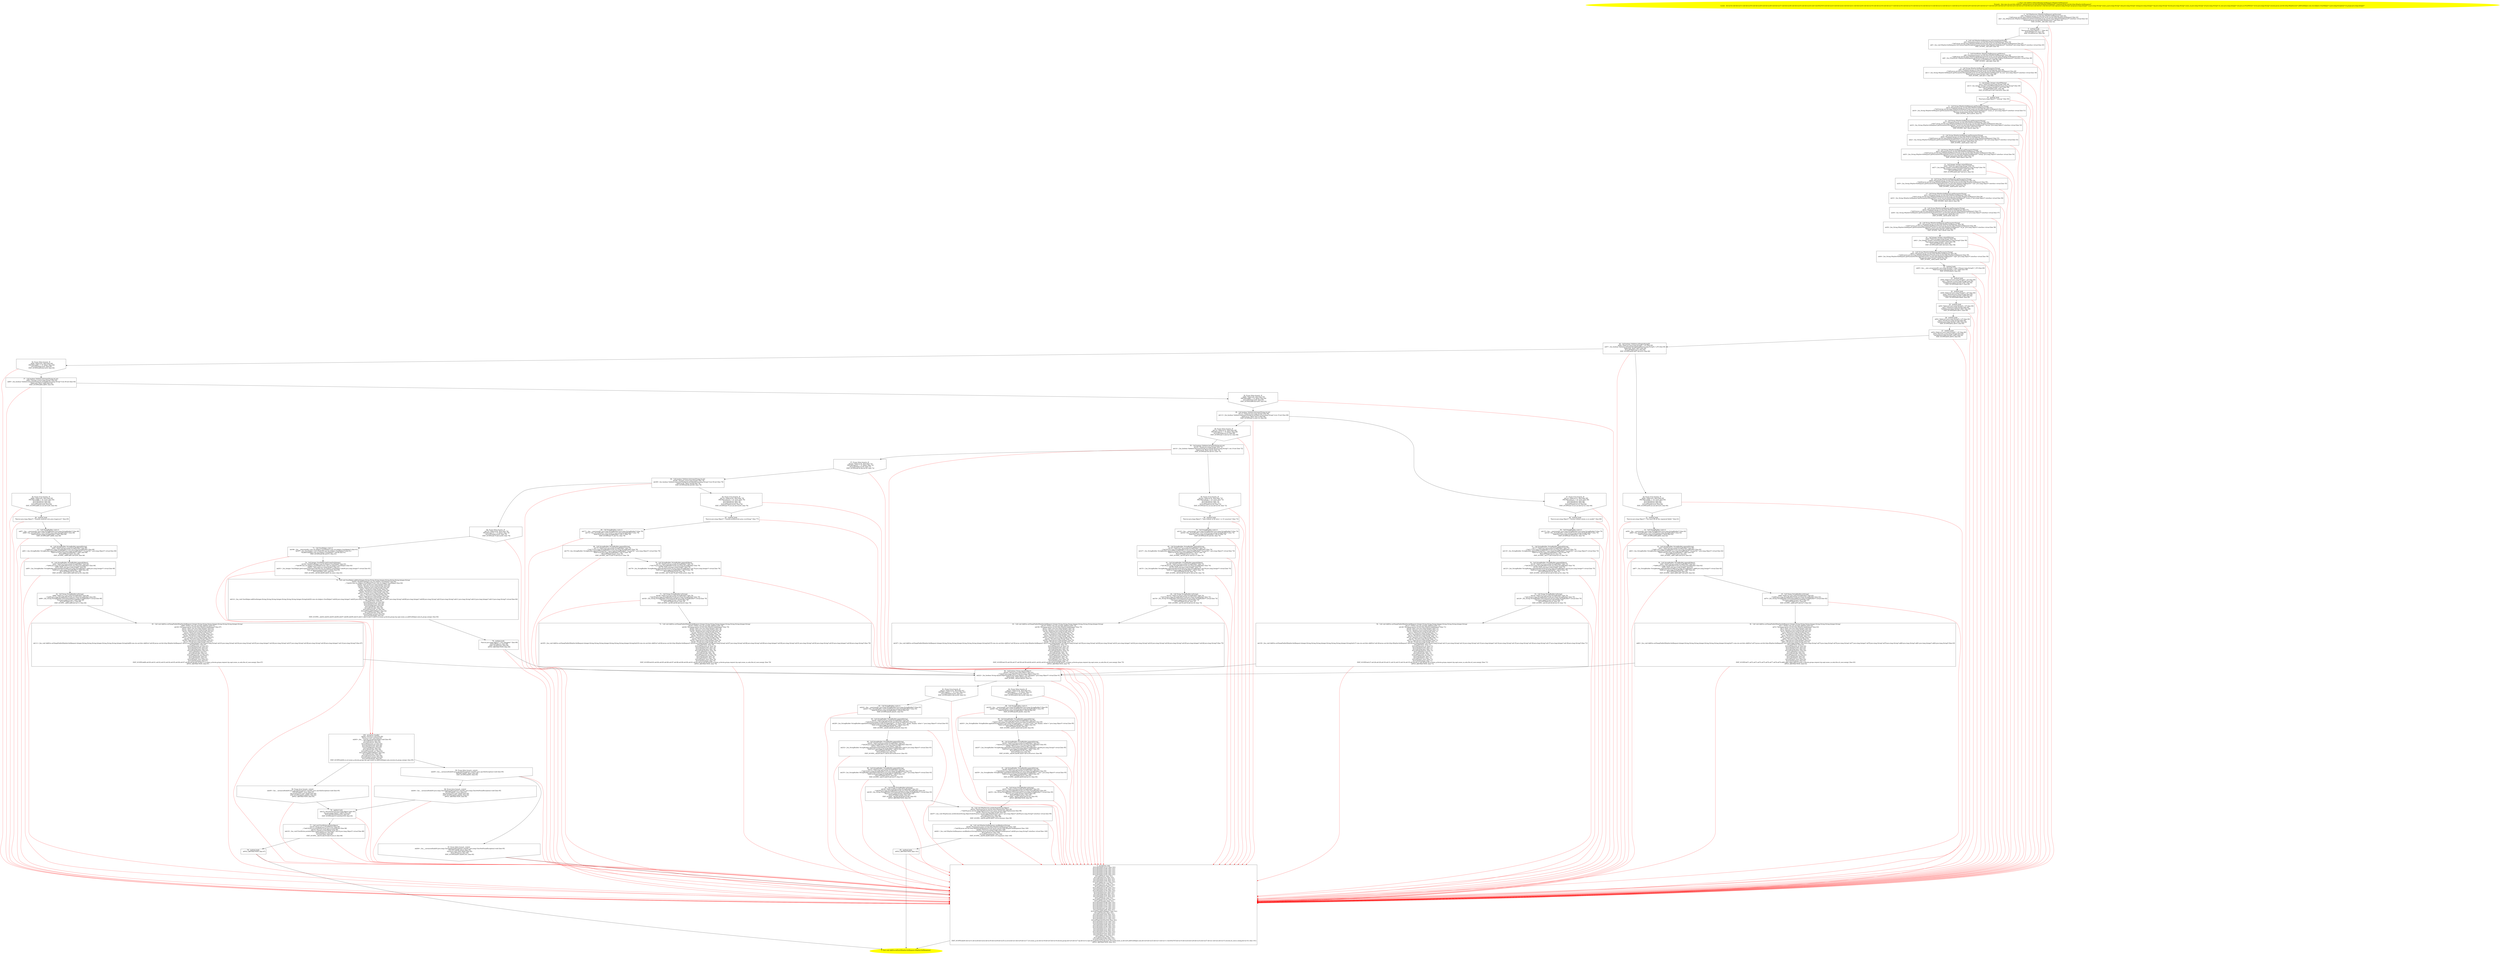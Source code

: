 /* @generated */
digraph cfg {
"com.stn.servlets.AddOra.doPost(javax.servlet.http.HttpServletRequest,javax.servlet.http.HttpServletR.7d3ca9fc18903117eaecd35597326220_1" [label="1: Start void AddOra.doPost(HttpServletRequest,HttpServletResponse)\nFormals:  this:com.stn.servlets.AddOra* request:javax.servlet.http.HttpServletRequest* response:javax.servlet.http.HttpServletResponse*\nLocals:  $irvar32:void $irvar31:void $irvar30:void $irvar29:void $irvar28:void $irvar27:void $irvar26:void $irvar25:void $irvar24:void CatchVar535:void $irvar23:void $irvar22:void $irvar21:void $irvar20:void $irvar19:void $irvar18:void $irvar17:void $irvar16:void $irvar15:void $irvar14:void $irvar13:void $irvar12:void $irvar11:void $irvar10:void $irvar9:void $irvar8:void $irvar7:void $irvar6:void $irvar5:void $irvar4:void $irvar3:void $irvar2:void $irvar1:void $irvar0:void sapt:java.lang.String* grupa:java.lang.Integer* zi:java.lang.String* nume_p:java.lang.String* sala:java.lang.String* semig:java.lang.Integer* tip:java.lang.String* durata:java.lang.String* nume_m:java.lang.String* url:java.lang.String* id_user:java.lang.Integer* out:java.io.PrintWriter* error:java.lang.String* session:javax.servlet.http.HttpSession* addOraHelper:com.stn.helpers.OrarHelper* e:java.lang.Exception* id_grupa:java.lang.Integer* \n  " color=yellow style=filled]
	

	 "com.stn.servlets.AddOra.doPost(javax.servlet.http.HttpServletRequest,javax.servlet.http.HttpServletR.7d3ca9fc18903117eaecd35597326220_1" -> "com.stn.servlets.AddOra.doPost(javax.servlet.http.HttpServletRequest,javax.servlet.http.HttpServletR.7d3ca9fc18903117eaecd35597326220_4" ;
"com.stn.servlets.AddOra.doPost(javax.servlet.http.HttpServletRequest,javax.servlet.http.HttpServletR.7d3ca9fc18903117eaecd35597326220_2" [label="2: Exit void AddOra.doPost(HttpServletRequest,HttpServletResponse) \n  " color=yellow style=filled]
	

"com.stn.servlets.AddOra.doPost(javax.servlet.http.HttpServletRequest,javax.servlet.http.HttpServletR.7d3ca9fc18903117eaecd35597326220_3" [label="3:  exceptions sink \n   NULLIFY(&$irvar31); [line 101]\n  NULLIFY(&$irvar26); [line 101]\n  NULLIFY(&$irvar22); [line 101]\n  NULLIFY(&$irvar30); [line 101]\n  NULLIFY(&$irvar29); [line 101]\n  NULLIFY(&$irvar25); [line 101]\n  NULLIFY(&zi); [line 101]\n  NULLIFY(&error); [line 101]\n  NULLIFY(&$irvar3); [line 101]\n  NULLIFY(&$irvar9); [line 101]\n  NULLIFY(&$irvar17); [line 101]\n  NULLIFY(&url); [line 101]\n  NULLIFY(&nume_p); [line 101]\n  NULLIFY(&out); [line 101]\n  NULLIFY(&$irvar18); [line 101]\n  NULLIFY(&$irvar5); [line 101]\n  NULLIFY(&$irvar16); [line 101]\n  NULLIFY(&durata); [line 101]\n  NULLIFY(&grupa); [line 101]\n  NULLIFY(&$irvar4); [line 101]\n  NULLIFY(&$irvar7); [line 101]\n  NULLIFY(&tip); [line 101]\n  NULLIFY(&$irvar12); [line 101]\n  NULLIFY(&sapt); [line 101]\n  NULLIFY(&$irvar28); [line 101]\n  NULLIFY(&$irvar19); [line 101]\n  NULLIFY(&$irvar21); [line 101]\n  NULLIFY(&$irvar20); [line 101]\n  NULLIFY(&nume_m); [line 101]\n  NULLIFY(&$irvar6); [line 101]\n  NULLIFY(&addOraHelper); [line 101]\n  NULLIFY(&sala); [line 101]\n  NULLIFY(&$irvar0); [line 101]\n  NULLIFY(&$irvar23); [line 101]\n  NULLIFY(&$irvar13); [line 101]\n  NULLIFY(&$irvar11); [line 101]\n  NULLIFY(&CatchVar535); [line 101]\n  NULLIFY(&$irvar10); [line 101]\n  NULLIFY(&$irvar24); [line 101]\n  NULLIFY(&$irvar8); [line 101]\n  NULLIFY(&$irvar32); [line 101]\n  NULLIFY(&$irvar27); [line 101]\n  NULLIFY(&$irvar1); [line 101]\n  NULLIFY(&$irvar2); [line 101]\n  NULLIFY(&$irvar15); [line 101]\n  NULLIFY(&session); [line 101]\n  NULLIFY(&id_user); [line 101]\n  NULLIFY(&e); [line 101]\n  NULLIFY(&semig); [line 101]\n  NULLIFY(&$irvar14); [line 101]\n  EXIT_SCOPE(n$263,$irvar31,$irvar26,$irvar22,$irvar30,$irvar29,$irvar25,zi,error,$irvar3,$irvar9,$irvar17,url,nume_p,out,$irvar18,$irvar5,$irvar16,durata,grupa,$irvar4,$irvar7,tip,$irvar12,sapt,$irvar28,$irvar19,$irvar21,$irvar20,nume_m,$irvar6,addOraHelper,sala,$irvar0,$irvar23,$irvar13,$irvar11,CatchVar535,$irvar10,$irvar24,$irvar8,$irvar32,$irvar27,$irvar1,$irvar2,$irvar15,session,id_user,e,semig,$irvar14); [line 101]\n  APPLY_ABSTRACTION; [line 101]\n " shape="box"]
	

	 "com.stn.servlets.AddOra.doPost(javax.servlet.http.HttpServletRequest,javax.servlet.http.HttpServletR.7d3ca9fc18903117eaecd35597326220_3" -> "com.stn.servlets.AddOra.doPost(javax.servlet.http.HttpServletRequest,javax.servlet.http.HttpServletR.7d3ca9fc18903117eaecd35597326220_2" ;
"com.stn.servlets.AddOra.doPost(javax.servlet.http.HttpServletRequest,javax.servlet.http.HttpServletR.7d3ca9fc18903117eaecd35597326220_4" [label="4:  Call HttpSession HttpServletRequest.getSession() \n   n$0=*&request:javax.servlet.http.HttpServletRequest* [line 42]\n  _=*n$0:javax.servlet.http.HttpServletRequest*(root javax.servlet.http.HttpServletRequest) [line 42]\n  n$2=_fun_HttpSession HttpServletRequest.getSession()(n$0:javax.servlet.http.HttpServletRequest*) interface virtual [line 42]\n  *&session:javax.servlet.http.HttpSession*=n$2 [line 42]\n  EXIT_SCOPE(_,n$0,n$2); [line 42]\n " shape="box"]
	

	 "com.stn.servlets.AddOra.doPost(javax.servlet.http.HttpServletRequest,javax.servlet.http.HttpServletR.7d3ca9fc18903117eaecd35597326220_4" -> "com.stn.servlets.AddOra.doPost(javax.servlet.http.HttpServletRequest,javax.servlet.http.HttpServletR.7d3ca9fc18903117eaecd35597326220_5" ;
	 "com.stn.servlets.AddOra.doPost(javax.servlet.http.HttpServletRequest,javax.servlet.http.HttpServletR.7d3ca9fc18903117eaecd35597326220_4" -> "com.stn.servlets.AddOra.doPost(javax.servlet.http.HttpServletRequest,javax.servlet.http.HttpServletR.7d3ca9fc18903117eaecd35597326220_3" [color="red" ];
"com.stn.servlets.AddOra.doPost(javax.servlet.http.HttpServletRequest,javax.servlet.http.HttpServletR.7d3ca9fc18903117eaecd35597326220_5" [label="5:  method_body \n   *&error:java.lang.Object*=\"\" [line 44]\n  NULLIFY(&error); [line 44]\n  EXIT_SCOPE(error); [line 44]\n " shape="box"]
	

	 "com.stn.servlets.AddOra.doPost(javax.servlet.http.HttpServletRequest,javax.servlet.http.HttpServletR.7d3ca9fc18903117eaecd35597326220_5" -> "com.stn.servlets.AddOra.doPost(javax.servlet.http.HttpServletRequest,javax.servlet.http.HttpServletR.7d3ca9fc18903117eaecd35597326220_6" ;
	 "com.stn.servlets.AddOra.doPost(javax.servlet.http.HttpServletRequest,javax.servlet.http.HttpServletR.7d3ca9fc18903117eaecd35597326220_5" -> "com.stn.servlets.AddOra.doPost(javax.servlet.http.HttpServletRequest,javax.servlet.http.HttpServletR.7d3ca9fc18903117eaecd35597326220_3" [color="red" ];
"com.stn.servlets.AddOra.doPost(javax.servlet.http.HttpServletRequest,javax.servlet.http.HttpServletR.7d3ca9fc18903117eaecd35597326220_6" [label="6:  Call void HttpServletResponse.setContentType(String) \n   n$3=*&response:javax.servlet.http.HttpServletResponse* [line 45]\n  _=*n$3:javax.servlet.http.HttpServletResponse*(root javax.servlet.http.HttpServletResponse) [line 45]\n  n$5=_fun_void HttpServletResponse.setContentType(String)(n$3:javax.servlet.http.HttpServletResponse*,\"text/html\":java.lang.Object*) interface virtual [line 45]\n  EXIT_SCOPE(_,n$3,n$5); [line 45]\n " shape="box"]
	

	 "com.stn.servlets.AddOra.doPost(javax.servlet.http.HttpServletRequest,javax.servlet.http.HttpServletR.7d3ca9fc18903117eaecd35597326220_6" -> "com.stn.servlets.AddOra.doPost(javax.servlet.http.HttpServletRequest,javax.servlet.http.HttpServletR.7d3ca9fc18903117eaecd35597326220_7" ;
	 "com.stn.servlets.AddOra.doPost(javax.servlet.http.HttpServletRequest,javax.servlet.http.HttpServletR.7d3ca9fc18903117eaecd35597326220_6" -> "com.stn.servlets.AddOra.doPost(javax.servlet.http.HttpServletRequest,javax.servlet.http.HttpServletR.7d3ca9fc18903117eaecd35597326220_3" [color="red" ];
"com.stn.servlets.AddOra.doPost(javax.servlet.http.HttpServletRequest,javax.servlet.http.HttpServletR.7d3ca9fc18903117eaecd35597326220_7" [label="7:  Call PrintWriter HttpServletResponse.getWriter() \n   n$6=*&response:javax.servlet.http.HttpServletResponse* [line 46]\n  _=*n$6:javax.servlet.http.HttpServletResponse*(root javax.servlet.http.HttpServletResponse) [line 46]\n  n$8=_fun_PrintWriter HttpServletResponse.getWriter()(n$6:javax.servlet.http.HttpServletResponse*) interface virtual [line 46]\n  *&out:java.io.PrintWriter*=n$8 [line 46]\n  EXIT_SCOPE(_,n$6,n$8); [line 46]\n " shape="box"]
	

	 "com.stn.servlets.AddOra.doPost(javax.servlet.http.HttpServletRequest,javax.servlet.http.HttpServletR.7d3ca9fc18903117eaecd35597326220_7" -> "com.stn.servlets.AddOra.doPost(javax.servlet.http.HttpServletRequest,javax.servlet.http.HttpServletR.7d3ca9fc18903117eaecd35597326220_8" ;
	 "com.stn.servlets.AddOra.doPost(javax.servlet.http.HttpServletRequest,javax.servlet.http.HttpServletR.7d3ca9fc18903117eaecd35597326220_7" -> "com.stn.servlets.AddOra.doPost(javax.servlet.http.HttpServletRequest,javax.servlet.http.HttpServletR.7d3ca9fc18903117eaecd35597326220_3" [color="red" ];
"com.stn.servlets.AddOra.doPost(javax.servlet.http.HttpServletRequest,javax.servlet.http.HttpServletR.7d3ca9fc18903117eaecd35597326220_8" [label="8:  Call String HttpServletRequest.getParameter(String) \n   n$9=*&request:javax.servlet.http.HttpServletRequest* [line 49]\n  _=*n$9:javax.servlet.http.HttpServletRequest*(root javax.servlet.http.HttpServletRequest) [line 49]\n  n$11=_fun_String HttpServletRequest.getParameter(String)(n$9:javax.servlet.http.HttpServletRequest*,\"id_user\":java.lang.Object*) interface virtual [line 49]\n  *&$irvar0:java.lang.String*=n$11 [line 49]\n  EXIT_SCOPE(_,n$9,n$11); [line 49]\n " shape="box"]
	

	 "com.stn.servlets.AddOra.doPost(javax.servlet.http.HttpServletRequest,javax.servlet.http.HttpServletR.7d3ca9fc18903117eaecd35597326220_8" -> "com.stn.servlets.AddOra.doPost(javax.servlet.http.HttpServletRequest,javax.servlet.http.HttpServletR.7d3ca9fc18903117eaecd35597326220_9" ;
	 "com.stn.servlets.AddOra.doPost(javax.servlet.http.HttpServletRequest,javax.servlet.http.HttpServletR.7d3ca9fc18903117eaecd35597326220_8" -> "com.stn.servlets.AddOra.doPost(javax.servlet.http.HttpServletRequest,javax.servlet.http.HttpServletR.7d3ca9fc18903117eaecd35597326220_3" [color="red" ];
"com.stn.servlets.AddOra.doPost(javax.servlet.http.HttpServletRequest,javax.servlet.http.HttpServletR.7d3ca9fc18903117eaecd35597326220_9" [label="9:  Call Integer Integer.valueOf(String) \n   n$12=*&$irvar0:java.lang.String* [line 49]\n  n$13=_fun_Integer Integer.valueOf(String)(n$12:java.lang.String*) [line 49]\n  *&id_user:java.lang.Integer*=n$13 [line 49]\n  NULLIFY(&$irvar0); [line 49]\n  EXIT_SCOPE(n$12,n$13,$irvar0); [line 49]\n " shape="box"]
	

	 "com.stn.servlets.AddOra.doPost(javax.servlet.http.HttpServletRequest,javax.servlet.http.HttpServletR.7d3ca9fc18903117eaecd35597326220_9" -> "com.stn.servlets.AddOra.doPost(javax.servlet.http.HttpServletRequest,javax.servlet.http.HttpServletR.7d3ca9fc18903117eaecd35597326220_10" ;
	 "com.stn.servlets.AddOra.doPost(javax.servlet.http.HttpServletRequest,javax.servlet.http.HttpServletR.7d3ca9fc18903117eaecd35597326220_9" -> "com.stn.servlets.AddOra.doPost(javax.servlet.http.HttpServletRequest,javax.servlet.http.HttpServletR.7d3ca9fc18903117eaecd35597326220_3" [color="red" ];
"com.stn.servlets.AddOra.doPost(javax.servlet.http.HttpServletRequest,javax.servlet.http.HttpServletR.7d3ca9fc18903117eaecd35597326220_10" [label="10:  method_body \n   *&url:java.lang.Object*=\"orar.jsp\" [line 50]\n " shape="box"]
	

	 "com.stn.servlets.AddOra.doPost(javax.servlet.http.HttpServletRequest,javax.servlet.http.HttpServletR.7d3ca9fc18903117eaecd35597326220_10" -> "com.stn.servlets.AddOra.doPost(javax.servlet.http.HttpServletRequest,javax.servlet.http.HttpServletR.7d3ca9fc18903117eaecd35597326220_11" ;
	 "com.stn.servlets.AddOra.doPost(javax.servlet.http.HttpServletRequest,javax.servlet.http.HttpServletR.7d3ca9fc18903117eaecd35597326220_10" -> "com.stn.servlets.AddOra.doPost(javax.servlet.http.HttpServletRequest,javax.servlet.http.HttpServletR.7d3ca9fc18903117eaecd35597326220_3" [color="red" ];
"com.stn.servlets.AddOra.doPost(javax.servlet.http.HttpServletRequest,javax.servlet.http.HttpServletR.7d3ca9fc18903117eaecd35597326220_11" [label="11:  Call String HttpServletRequest.getParameter(String) \n   n$14=*&request:javax.servlet.http.HttpServletRequest* [line 51]\n  _=*n$14:javax.servlet.http.HttpServletRequest*(root javax.servlet.http.HttpServletRequest) [line 51]\n  n$16=_fun_String HttpServletRequest.getParameter(String)(n$14:javax.servlet.http.HttpServletRequest*,\"nume_m\":java.lang.Object*) interface virtual [line 51]\n  *&nume_m:java.lang.String*=n$16 [line 51]\n  EXIT_SCOPE(_,n$14,n$16); [line 51]\n " shape="box"]
	

	 "com.stn.servlets.AddOra.doPost(javax.servlet.http.HttpServletRequest,javax.servlet.http.HttpServletR.7d3ca9fc18903117eaecd35597326220_11" -> "com.stn.servlets.AddOra.doPost(javax.servlet.http.HttpServletRequest,javax.servlet.http.HttpServletR.7d3ca9fc18903117eaecd35597326220_12" ;
	 "com.stn.servlets.AddOra.doPost(javax.servlet.http.HttpServletRequest,javax.servlet.http.HttpServletR.7d3ca9fc18903117eaecd35597326220_11" -> "com.stn.servlets.AddOra.doPost(javax.servlet.http.HttpServletRequest,javax.servlet.http.HttpServletR.7d3ca9fc18903117eaecd35597326220_3" [color="red" ];
"com.stn.servlets.AddOra.doPost(javax.servlet.http.HttpServletRequest,javax.servlet.http.HttpServletR.7d3ca9fc18903117eaecd35597326220_12" [label="12:  Call String HttpServletRequest.getParameter(String) \n   n$17=*&request:javax.servlet.http.HttpServletRequest* [line 52]\n  _=*n$17:javax.servlet.http.HttpServletRequest*(root javax.servlet.http.HttpServletRequest) [line 52]\n  n$19=_fun_String HttpServletRequest.getParameter(String)(n$17:javax.servlet.http.HttpServletRequest*,\"durata\":java.lang.Object*) interface virtual [line 52]\n  *&durata:java.lang.String*=n$19 [line 52]\n  EXIT_SCOPE(_,n$17,n$19); [line 52]\n " shape="box"]
	

	 "com.stn.servlets.AddOra.doPost(javax.servlet.http.HttpServletRequest,javax.servlet.http.HttpServletR.7d3ca9fc18903117eaecd35597326220_12" -> "com.stn.servlets.AddOra.doPost(javax.servlet.http.HttpServletRequest,javax.servlet.http.HttpServletR.7d3ca9fc18903117eaecd35597326220_13" ;
	 "com.stn.servlets.AddOra.doPost(javax.servlet.http.HttpServletRequest,javax.servlet.http.HttpServletR.7d3ca9fc18903117eaecd35597326220_12" -> "com.stn.servlets.AddOra.doPost(javax.servlet.http.HttpServletRequest,javax.servlet.http.HttpServletR.7d3ca9fc18903117eaecd35597326220_3" [color="red" ];
"com.stn.servlets.AddOra.doPost(javax.servlet.http.HttpServletRequest,javax.servlet.http.HttpServletR.7d3ca9fc18903117eaecd35597326220_13" [label="13:  Call String HttpServletRequest.getParameter(String) \n   n$20=*&request:javax.servlet.http.HttpServletRequest* [line 53]\n  _=*n$20:javax.servlet.http.HttpServletRequest*(root javax.servlet.http.HttpServletRequest) [line 53]\n  n$22=_fun_String HttpServletRequest.getParameter(String)(n$20:javax.servlet.http.HttpServletRequest*,\"tip\":java.lang.Object*) interface virtual [line 53]\n  *&tip:java.lang.String*=n$22 [line 53]\n  EXIT_SCOPE(_,n$20,n$22); [line 53]\n " shape="box"]
	

	 "com.stn.servlets.AddOra.doPost(javax.servlet.http.HttpServletRequest,javax.servlet.http.HttpServletR.7d3ca9fc18903117eaecd35597326220_13" -> "com.stn.servlets.AddOra.doPost(javax.servlet.http.HttpServletRequest,javax.servlet.http.HttpServletR.7d3ca9fc18903117eaecd35597326220_14" ;
	 "com.stn.servlets.AddOra.doPost(javax.servlet.http.HttpServletRequest,javax.servlet.http.HttpServletR.7d3ca9fc18903117eaecd35597326220_13" -> "com.stn.servlets.AddOra.doPost(javax.servlet.http.HttpServletRequest,javax.servlet.http.HttpServletR.7d3ca9fc18903117eaecd35597326220_3" [color="red" ];
"com.stn.servlets.AddOra.doPost(javax.servlet.http.HttpServletRequest,javax.servlet.http.HttpServletR.7d3ca9fc18903117eaecd35597326220_14" [label="14:  Call String HttpServletRequest.getParameter(String) \n   n$23=*&request:javax.servlet.http.HttpServletRequest* [line 54]\n  _=*n$23:javax.servlet.http.HttpServletRequest*(root javax.servlet.http.HttpServletRequest) [line 54]\n  n$25=_fun_String HttpServletRequest.getParameter(String)(n$23:javax.servlet.http.HttpServletRequest*,\"semig\":java.lang.Object*) interface virtual [line 54]\n  *&$irvar1:java.lang.String*=n$25 [line 54]\n  EXIT_SCOPE(_,n$23,n$25); [line 54]\n " shape="box"]
	

	 "com.stn.servlets.AddOra.doPost(javax.servlet.http.HttpServletRequest,javax.servlet.http.HttpServletR.7d3ca9fc18903117eaecd35597326220_14" -> "com.stn.servlets.AddOra.doPost(javax.servlet.http.HttpServletRequest,javax.servlet.http.HttpServletR.7d3ca9fc18903117eaecd35597326220_15" ;
	 "com.stn.servlets.AddOra.doPost(javax.servlet.http.HttpServletRequest,javax.servlet.http.HttpServletR.7d3ca9fc18903117eaecd35597326220_14" -> "com.stn.servlets.AddOra.doPost(javax.servlet.http.HttpServletRequest,javax.servlet.http.HttpServletR.7d3ca9fc18903117eaecd35597326220_3" [color="red" ];
"com.stn.servlets.AddOra.doPost(javax.servlet.http.HttpServletRequest,javax.servlet.http.HttpServletR.7d3ca9fc18903117eaecd35597326220_15" [label="15:  Call Integer Integer.valueOf(String) \n   n$26=*&$irvar1:java.lang.String* [line 54]\n  n$27=_fun_Integer Integer.valueOf(String)(n$26:java.lang.String*) [line 54]\n  *&semig:java.lang.Integer*=n$27 [line 54]\n  NULLIFY(&$irvar1); [line 54]\n  EXIT_SCOPE(n$26,n$27,$irvar1); [line 54]\n " shape="box"]
	

	 "com.stn.servlets.AddOra.doPost(javax.servlet.http.HttpServletRequest,javax.servlet.http.HttpServletR.7d3ca9fc18903117eaecd35597326220_15" -> "com.stn.servlets.AddOra.doPost(javax.servlet.http.HttpServletRequest,javax.servlet.http.HttpServletR.7d3ca9fc18903117eaecd35597326220_16" ;
	 "com.stn.servlets.AddOra.doPost(javax.servlet.http.HttpServletRequest,javax.servlet.http.HttpServletR.7d3ca9fc18903117eaecd35597326220_15" -> "com.stn.servlets.AddOra.doPost(javax.servlet.http.HttpServletRequest,javax.servlet.http.HttpServletR.7d3ca9fc18903117eaecd35597326220_3" [color="red" ];
"com.stn.servlets.AddOra.doPost(javax.servlet.http.HttpServletRequest,javax.servlet.http.HttpServletR.7d3ca9fc18903117eaecd35597326220_16" [label="16:  Call String HttpServletRequest.getParameter(String) \n   n$28=*&request:javax.servlet.http.HttpServletRequest* [line 55]\n  _=*n$28:javax.servlet.http.HttpServletRequest*(root javax.servlet.http.HttpServletRequest) [line 55]\n  n$30=_fun_String HttpServletRequest.getParameter(String)(n$28:javax.servlet.http.HttpServletRequest*,\"sala\":java.lang.Object*) interface virtual [line 55]\n  *&sala:java.lang.String*=n$30 [line 55]\n  EXIT_SCOPE(_,n$28,n$30); [line 55]\n " shape="box"]
	

	 "com.stn.servlets.AddOra.doPost(javax.servlet.http.HttpServletRequest,javax.servlet.http.HttpServletR.7d3ca9fc18903117eaecd35597326220_16" -> "com.stn.servlets.AddOra.doPost(javax.servlet.http.HttpServletRequest,javax.servlet.http.HttpServletR.7d3ca9fc18903117eaecd35597326220_17" ;
	 "com.stn.servlets.AddOra.doPost(javax.servlet.http.HttpServletRequest,javax.servlet.http.HttpServletR.7d3ca9fc18903117eaecd35597326220_16" -> "com.stn.servlets.AddOra.doPost(javax.servlet.http.HttpServletRequest,javax.servlet.http.HttpServletR.7d3ca9fc18903117eaecd35597326220_3" [color="red" ];
"com.stn.servlets.AddOra.doPost(javax.servlet.http.HttpServletRequest,javax.servlet.http.HttpServletR.7d3ca9fc18903117eaecd35597326220_17" [label="17:  Call String HttpServletRequest.getParameter(String) \n   n$31=*&request:javax.servlet.http.HttpServletRequest* [line 56]\n  _=*n$31:javax.servlet.http.HttpServletRequest*(root javax.servlet.http.HttpServletRequest) [line 56]\n  n$33=_fun_String HttpServletRequest.getParameter(String)(n$31:javax.servlet.http.HttpServletRequest*,\"nume_p\":java.lang.Object*) interface virtual [line 56]\n  *&nume_p:java.lang.String*=n$33 [line 56]\n  EXIT_SCOPE(_,n$31,n$33); [line 56]\n " shape="box"]
	

	 "com.stn.servlets.AddOra.doPost(javax.servlet.http.HttpServletRequest,javax.servlet.http.HttpServletR.7d3ca9fc18903117eaecd35597326220_17" -> "com.stn.servlets.AddOra.doPost(javax.servlet.http.HttpServletRequest,javax.servlet.http.HttpServletR.7d3ca9fc18903117eaecd35597326220_18" ;
	 "com.stn.servlets.AddOra.doPost(javax.servlet.http.HttpServletRequest,javax.servlet.http.HttpServletR.7d3ca9fc18903117eaecd35597326220_17" -> "com.stn.servlets.AddOra.doPost(javax.servlet.http.HttpServletRequest,javax.servlet.http.HttpServletR.7d3ca9fc18903117eaecd35597326220_3" [color="red" ];
"com.stn.servlets.AddOra.doPost(javax.servlet.http.HttpServletRequest,javax.servlet.http.HttpServletR.7d3ca9fc18903117eaecd35597326220_18" [label="18:  Call String HttpServletRequest.getParameter(String) \n   n$34=*&request:javax.servlet.http.HttpServletRequest* [line 57]\n  _=*n$34:javax.servlet.http.HttpServletRequest*(root javax.servlet.http.HttpServletRequest) [line 57]\n  n$36=_fun_String HttpServletRequest.getParameter(String)(n$34:javax.servlet.http.HttpServletRequest*,\"zi\":java.lang.Object*) interface virtual [line 57]\n  *&zi:java.lang.String*=n$36 [line 57]\n  EXIT_SCOPE(_,n$34,n$36); [line 57]\n " shape="box"]
	

	 "com.stn.servlets.AddOra.doPost(javax.servlet.http.HttpServletRequest,javax.servlet.http.HttpServletR.7d3ca9fc18903117eaecd35597326220_18" -> "com.stn.servlets.AddOra.doPost(javax.servlet.http.HttpServletRequest,javax.servlet.http.HttpServletR.7d3ca9fc18903117eaecd35597326220_19" ;
	 "com.stn.servlets.AddOra.doPost(javax.servlet.http.HttpServletRequest,javax.servlet.http.HttpServletR.7d3ca9fc18903117eaecd35597326220_18" -> "com.stn.servlets.AddOra.doPost(javax.servlet.http.HttpServletRequest,javax.servlet.http.HttpServletR.7d3ca9fc18903117eaecd35597326220_3" [color="red" ];
"com.stn.servlets.AddOra.doPost(javax.servlet.http.HttpServletRequest,javax.servlet.http.HttpServletR.7d3ca9fc18903117eaecd35597326220_19" [label="19:  Call String HttpServletRequest.getParameter(String) \n   n$37=*&request:javax.servlet.http.HttpServletRequest* [line 58]\n  _=*n$37:javax.servlet.http.HttpServletRequest*(root javax.servlet.http.HttpServletRequest) [line 58]\n  n$39=_fun_String HttpServletRequest.getParameter(String)(n$37:javax.servlet.http.HttpServletRequest*,\"id_gr\":java.lang.Object*) interface virtual [line 58]\n  *&$irvar2:java.lang.String*=n$39 [line 58]\n  EXIT_SCOPE(_,n$37,n$39); [line 58]\n " shape="box"]
	

	 "com.stn.servlets.AddOra.doPost(javax.servlet.http.HttpServletRequest,javax.servlet.http.HttpServletR.7d3ca9fc18903117eaecd35597326220_19" -> "com.stn.servlets.AddOra.doPost(javax.servlet.http.HttpServletRequest,javax.servlet.http.HttpServletR.7d3ca9fc18903117eaecd35597326220_20" ;
	 "com.stn.servlets.AddOra.doPost(javax.servlet.http.HttpServletRequest,javax.servlet.http.HttpServletR.7d3ca9fc18903117eaecd35597326220_19" -> "com.stn.servlets.AddOra.doPost(javax.servlet.http.HttpServletRequest,javax.servlet.http.HttpServletR.7d3ca9fc18903117eaecd35597326220_3" [color="red" ];
"com.stn.servlets.AddOra.doPost(javax.servlet.http.HttpServletRequest,javax.servlet.http.HttpServletR.7d3ca9fc18903117eaecd35597326220_20" [label="20:  Call Integer Integer.valueOf(String) \n   n$40=*&$irvar2:java.lang.String* [line 58]\n  n$41=_fun_Integer Integer.valueOf(String)(n$40:java.lang.String*) [line 58]\n  *&grupa:java.lang.Integer*=n$41 [line 58]\n  NULLIFY(&$irvar2); [line 58]\n  EXIT_SCOPE(n$40,n$41,$irvar2); [line 58]\n " shape="box"]
	

	 "com.stn.servlets.AddOra.doPost(javax.servlet.http.HttpServletRequest,javax.servlet.http.HttpServletR.7d3ca9fc18903117eaecd35597326220_20" -> "com.stn.servlets.AddOra.doPost(javax.servlet.http.HttpServletRequest,javax.servlet.http.HttpServletR.7d3ca9fc18903117eaecd35597326220_21" ;
	 "com.stn.servlets.AddOra.doPost(javax.servlet.http.HttpServletRequest,javax.servlet.http.HttpServletR.7d3ca9fc18903117eaecd35597326220_20" -> "com.stn.servlets.AddOra.doPost(javax.servlet.http.HttpServletRequest,javax.servlet.http.HttpServletR.7d3ca9fc18903117eaecd35597326220_3" [color="red" ];
"com.stn.servlets.AddOra.doPost(javax.servlet.http.HttpServletRequest,javax.servlet.http.HttpServletR.7d3ca9fc18903117eaecd35597326220_21" [label="21:  Call String HttpServletRequest.getParameter(String) \n   n$42=*&request:javax.servlet.http.HttpServletRequest* [line 59]\n  _=*n$42:javax.servlet.http.HttpServletRequest*(root javax.servlet.http.HttpServletRequest) [line 59]\n  n$44=_fun_String HttpServletRequest.getParameter(String)(n$42:javax.servlet.http.HttpServletRequest*,\"sapt\":java.lang.Object*) interface virtual [line 59]\n  *&sapt:java.lang.String*=n$44 [line 59]\n  EXIT_SCOPE(_,n$42,n$44); [line 59]\n " shape="box"]
	

	 "com.stn.servlets.AddOra.doPost(javax.servlet.http.HttpServletRequest,javax.servlet.http.HttpServletR.7d3ca9fc18903117eaecd35597326220_21" -> "com.stn.servlets.AddOra.doPost(javax.servlet.http.HttpServletRequest,javax.servlet.http.HttpServletR.7d3ca9fc18903117eaecd35597326220_22" ;
	 "com.stn.servlets.AddOra.doPost(javax.servlet.http.HttpServletRequest,javax.servlet.http.HttpServletR.7d3ca9fc18903117eaecd35597326220_21" -> "com.stn.servlets.AddOra.doPost(javax.servlet.http.HttpServletRequest,javax.servlet.http.HttpServletR.7d3ca9fc18903117eaecd35597326220_3" [color="red" ];
"com.stn.servlets.AddOra.doPost(javax.servlet.http.HttpServletRequest,javax.servlet.http.HttpServletR.7d3ca9fc18903117eaecd35597326220_22" [label="22:  method_body \n   n$45=_fun___new_array(sizeof(t=java.lang.String*[_*_];len=[5]):java.lang.String*[_*_](*)) [line 60]\n  *&$irvar3:java.lang.String*[_*_](*)=n$45 [line 60]\n  EXIT_SCOPE(n$45); [line 60]\n " shape="box"]
	

	 "com.stn.servlets.AddOra.doPost(javax.servlet.http.HttpServletRequest,javax.servlet.http.HttpServletR.7d3ca9fc18903117eaecd35597326220_22" -> "com.stn.servlets.AddOra.doPost(javax.servlet.http.HttpServletRequest,javax.servlet.http.HttpServletR.7d3ca9fc18903117eaecd35597326220_23" ;
	 "com.stn.servlets.AddOra.doPost(javax.servlet.http.HttpServletRequest,javax.servlet.http.HttpServletR.7d3ca9fc18903117eaecd35597326220_22" -> "com.stn.servlets.AddOra.doPost(javax.servlet.http.HttpServletRequest,javax.servlet.http.HttpServletR.7d3ca9fc18903117eaecd35597326220_3" [color="red" ];
"com.stn.servlets.AddOra.doPost(javax.servlet.http.HttpServletRequest,javax.servlet.http.HttpServletR.7d3ca9fc18903117eaecd35597326220_23" [label="23:  method_body \n   n$46=*&$irvar3:java.lang.String*[_*_](*) [line 60]\n  n$47=*&nume_m:java.lang.String* [line 60]\n  *n$46[0]:java.lang.String*=n$47 [line 60]\n  EXIT_SCOPE(n$46,n$47); [line 60]\n " shape="box"]
	

	 "com.stn.servlets.AddOra.doPost(javax.servlet.http.HttpServletRequest,javax.servlet.http.HttpServletR.7d3ca9fc18903117eaecd35597326220_23" -> "com.stn.servlets.AddOra.doPost(javax.servlet.http.HttpServletRequest,javax.servlet.http.HttpServletR.7d3ca9fc18903117eaecd35597326220_24" ;
	 "com.stn.servlets.AddOra.doPost(javax.servlet.http.HttpServletRequest,javax.servlet.http.HttpServletR.7d3ca9fc18903117eaecd35597326220_23" -> "com.stn.servlets.AddOra.doPost(javax.servlet.http.HttpServletRequest,javax.servlet.http.HttpServletR.7d3ca9fc18903117eaecd35597326220_3" [color="red" ];
"com.stn.servlets.AddOra.doPost(javax.servlet.http.HttpServletRequest,javax.servlet.http.HttpServletR.7d3ca9fc18903117eaecd35597326220_24" [label="24:  method_body \n   n$48=*&$irvar3:java.lang.String*[_*_](*) [line 60]\n  n$49=*&durata:java.lang.String* [line 60]\n  *n$48[1]:java.lang.String*=n$49 [line 60]\n  EXIT_SCOPE(n$48,n$49); [line 60]\n " shape="box"]
	

	 "com.stn.servlets.AddOra.doPost(javax.servlet.http.HttpServletRequest,javax.servlet.http.HttpServletR.7d3ca9fc18903117eaecd35597326220_24" -> "com.stn.servlets.AddOra.doPost(javax.servlet.http.HttpServletRequest,javax.servlet.http.HttpServletR.7d3ca9fc18903117eaecd35597326220_25" ;
	 "com.stn.servlets.AddOra.doPost(javax.servlet.http.HttpServletRequest,javax.servlet.http.HttpServletR.7d3ca9fc18903117eaecd35597326220_24" -> "com.stn.servlets.AddOra.doPost(javax.servlet.http.HttpServletRequest,javax.servlet.http.HttpServletR.7d3ca9fc18903117eaecd35597326220_3" [color="red" ];
"com.stn.servlets.AddOra.doPost(javax.servlet.http.HttpServletRequest,javax.servlet.http.HttpServletR.7d3ca9fc18903117eaecd35597326220_25" [label="25:  method_body \n   n$50=*&$irvar3:java.lang.String*[_*_](*) [line 60]\n  n$51=*&tip:java.lang.String* [line 60]\n  *n$50[2]:java.lang.String*=n$51 [line 60]\n  EXIT_SCOPE(n$50,n$51); [line 60]\n " shape="box"]
	

	 "com.stn.servlets.AddOra.doPost(javax.servlet.http.HttpServletRequest,javax.servlet.http.HttpServletR.7d3ca9fc18903117eaecd35597326220_25" -> "com.stn.servlets.AddOra.doPost(javax.servlet.http.HttpServletRequest,javax.servlet.http.HttpServletR.7d3ca9fc18903117eaecd35597326220_26" ;
	 "com.stn.servlets.AddOra.doPost(javax.servlet.http.HttpServletRequest,javax.servlet.http.HttpServletR.7d3ca9fc18903117eaecd35597326220_25" -> "com.stn.servlets.AddOra.doPost(javax.servlet.http.HttpServletRequest,javax.servlet.http.HttpServletR.7d3ca9fc18903117eaecd35597326220_3" [color="red" ];
"com.stn.servlets.AddOra.doPost(javax.servlet.http.HttpServletRequest,javax.servlet.http.HttpServletR.7d3ca9fc18903117eaecd35597326220_26" [label="26:  method_body \n   n$52=*&$irvar3:java.lang.String*[_*_](*) [line 60]\n  n$53=*&sala:java.lang.String* [line 60]\n  *n$52[3]:java.lang.String*=n$53 [line 60]\n  EXIT_SCOPE(n$52,n$53); [line 60]\n " shape="box"]
	

	 "com.stn.servlets.AddOra.doPost(javax.servlet.http.HttpServletRequest,javax.servlet.http.HttpServletR.7d3ca9fc18903117eaecd35597326220_26" -> "com.stn.servlets.AddOra.doPost(javax.servlet.http.HttpServletRequest,javax.servlet.http.HttpServletR.7d3ca9fc18903117eaecd35597326220_27" ;
	 "com.stn.servlets.AddOra.doPost(javax.servlet.http.HttpServletRequest,javax.servlet.http.HttpServletR.7d3ca9fc18903117eaecd35597326220_26" -> "com.stn.servlets.AddOra.doPost(javax.servlet.http.HttpServletRequest,javax.servlet.http.HttpServletR.7d3ca9fc18903117eaecd35597326220_3" [color="red" ];
"com.stn.servlets.AddOra.doPost(javax.servlet.http.HttpServletRequest,javax.servlet.http.HttpServletR.7d3ca9fc18903117eaecd35597326220_27" [label="27:  method_body \n   n$54=*&$irvar3:java.lang.String*[_*_](*) [line 60]\n  n$55=*&nume_p:java.lang.String* [line 60]\n  *n$54[4]:java.lang.String*=n$55 [line 60]\n  EXIT_SCOPE(n$54,n$55); [line 60]\n " shape="box"]
	

	 "com.stn.servlets.AddOra.doPost(javax.servlet.http.HttpServletRequest,javax.servlet.http.HttpServletR.7d3ca9fc18903117eaecd35597326220_27" -> "com.stn.servlets.AddOra.doPost(javax.servlet.http.HttpServletRequest,javax.servlet.http.HttpServletR.7d3ca9fc18903117eaecd35597326220_28" ;
	 "com.stn.servlets.AddOra.doPost(javax.servlet.http.HttpServletRequest,javax.servlet.http.HttpServletR.7d3ca9fc18903117eaecd35597326220_27" -> "com.stn.servlets.AddOra.doPost(javax.servlet.http.HttpServletRequest,javax.servlet.http.HttpServletR.7d3ca9fc18903117eaecd35597326220_3" [color="red" ];
"com.stn.servlets.AddOra.doPost(javax.servlet.http.HttpServletRequest,javax.servlet.http.HttpServletR.7d3ca9fc18903117eaecd35597326220_28" [label="28:  Call boolean Validator.isEmpty(String[]) \n   n$56=*&$irvar3:java.lang.String*[_*_](*) [line 60]\n  n$57=_fun_boolean Validator.isEmpty(String[])(n$56:java.lang.String*[_*_](*)) [line 60]\n  *&$irvar4:_Bool=n$57 [line 60]\n  NULLIFY(&$irvar3); [line 60]\n  EXIT_SCOPE(n$56,n$57,$irvar3); [line 60]\n " shape="box"]
	

	 "com.stn.servlets.AddOra.doPost(javax.servlet.http.HttpServletRequest,javax.servlet.http.HttpServletR.7d3ca9fc18903117eaecd35597326220_28" -> "com.stn.servlets.AddOra.doPost(javax.servlet.http.HttpServletRequest,javax.servlet.http.HttpServletR.7d3ca9fc18903117eaecd35597326220_29" ;
	 "com.stn.servlets.AddOra.doPost(javax.servlet.http.HttpServletRequest,javax.servlet.http.HttpServletR.7d3ca9fc18903117eaecd35597326220_28" -> "com.stn.servlets.AddOra.doPost(javax.servlet.http.HttpServletRequest,javax.servlet.http.HttpServletR.7d3ca9fc18903117eaecd35597326220_30" ;
	 "com.stn.servlets.AddOra.doPost(javax.servlet.http.HttpServletRequest,javax.servlet.http.HttpServletR.7d3ca9fc18903117eaecd35597326220_28" -> "com.stn.servlets.AddOra.doPost(javax.servlet.http.HttpServletRequest,javax.servlet.http.HttpServletR.7d3ca9fc18903117eaecd35597326220_3" [color="red" ];
"com.stn.servlets.AddOra.doPost(javax.servlet.http.HttpServletRequest,javax.servlet.http.HttpServletR.7d3ca9fc18903117eaecd35597326220_29" [label="29: Prune (true branch, if) \n   n$58=*&$irvar4:_Bool [line 60]\n  PRUNE(!(n$58 == 0), true); [line 60]\n  NULLIFY(&url); [line 60]\n  NULLIFY(&out); [line 60]\n  NULLIFY(&$irvar4); [line 60]\n  EXIT_SCOPE(n$58,url,out,$irvar4); [line 60]\n " shape="invhouse"]
	

	 "com.stn.servlets.AddOra.doPost(javax.servlet.http.HttpServletRequest,javax.servlet.http.HttpServletR.7d3ca9fc18903117eaecd35597326220_29" -> "com.stn.servlets.AddOra.doPost(javax.servlet.http.HttpServletRequest,javax.servlet.http.HttpServletR.7d3ca9fc18903117eaecd35597326220_31" ;
	 "com.stn.servlets.AddOra.doPost(javax.servlet.http.HttpServletRequest,javax.servlet.http.HttpServletR.7d3ca9fc18903117eaecd35597326220_29" -> "com.stn.servlets.AddOra.doPost(javax.servlet.http.HttpServletRequest,javax.servlet.http.HttpServletR.7d3ca9fc18903117eaecd35597326220_3" [color="red" ];
"com.stn.servlets.AddOra.doPost(javax.servlet.http.HttpServletRequest,javax.servlet.http.HttpServletR.7d3ca9fc18903117eaecd35597326220_30" [label="30: Prune (false branch, if) \n   n$58=*&$irvar4:_Bool [line 60]\n  PRUNE((n$58 == 0), false); [line 60]\n  NULLIFY(&$irvar4); [line 60]\n  EXIT_SCOPE(n$58,$irvar4); [line 60]\n " shape="invhouse"]
	

	 "com.stn.servlets.AddOra.doPost(javax.servlet.http.HttpServletRequest,javax.servlet.http.HttpServletR.7d3ca9fc18903117eaecd35597326220_30" -> "com.stn.servlets.AddOra.doPost(javax.servlet.http.HttpServletRequest,javax.servlet.http.HttpServletR.7d3ca9fc18903117eaecd35597326220_37" ;
	 "com.stn.servlets.AddOra.doPost(javax.servlet.http.HttpServletRequest,javax.servlet.http.HttpServletR.7d3ca9fc18903117eaecd35597326220_30" -> "com.stn.servlets.AddOra.doPost(javax.servlet.http.HttpServletRequest,javax.servlet.http.HttpServletR.7d3ca9fc18903117eaecd35597326220_3" [color="red" ];
"com.stn.servlets.AddOra.doPost(javax.servlet.http.HttpServletRequest,javax.servlet.http.HttpServletR.7d3ca9fc18903117eaecd35597326220_31" [label="31:  method_body \n   *&error:java.lang.Object*=\"You must fill all the requiered fields!\" [line 61]\n " shape="box"]
	

	 "com.stn.servlets.AddOra.doPost(javax.servlet.http.HttpServletRequest,javax.servlet.http.HttpServletR.7d3ca9fc18903117eaecd35597326220_31" -> "com.stn.servlets.AddOra.doPost(javax.servlet.http.HttpServletRequest,javax.servlet.http.HttpServletR.7d3ca9fc18903117eaecd35597326220_32" ;
	 "com.stn.servlets.AddOra.doPost(javax.servlet.http.HttpServletRequest,javax.servlet.http.HttpServletR.7d3ca9fc18903117eaecd35597326220_31" -> "com.stn.servlets.AddOra.doPost(javax.servlet.http.HttpServletRequest,javax.servlet.http.HttpServletR.7d3ca9fc18903117eaecd35597326220_3" [color="red" ];
"com.stn.servlets.AddOra.doPost(javax.servlet.http.HttpServletRequest,javax.servlet.http.HttpServletR.7d3ca9fc18903117eaecd35597326220_32" [label="32:  Call StringBuilder.<init>() \n   n$59=_fun___new(sizeof(t=java.lang.StringBuilder):java.lang.StringBuilder*) [line 62]\n  n$60=_fun_StringBuilder.<init>()(n$59:java.lang.StringBuilder*) [line 62]\n  *&$irvar5:java.lang.StringBuilder*=n$59 [line 62]\n  EXIT_SCOPE(n$59,n$60); [line 62]\n " shape="box"]
	

	 "com.stn.servlets.AddOra.doPost(javax.servlet.http.HttpServletRequest,javax.servlet.http.HttpServletR.7d3ca9fc18903117eaecd35597326220_32" -> "com.stn.servlets.AddOra.doPost(javax.servlet.http.HttpServletRequest,javax.servlet.http.HttpServletR.7d3ca9fc18903117eaecd35597326220_33" ;
	 "com.stn.servlets.AddOra.doPost(javax.servlet.http.HttpServletRequest,javax.servlet.http.HttpServletR.7d3ca9fc18903117eaecd35597326220_32" -> "com.stn.servlets.AddOra.doPost(javax.servlet.http.HttpServletRequest,javax.servlet.http.HttpServletR.7d3ca9fc18903117eaecd35597326220_3" [color="red" ];
"com.stn.servlets.AddOra.doPost(javax.servlet.http.HttpServletRequest,javax.servlet.http.HttpServletR.7d3ca9fc18903117eaecd35597326220_33" [label="33:  Call StringBuilder StringBuilder.append(String) \n   n$61=*&$irvar5:java.lang.StringBuilder* [line 62]\n  _=*n$61:java.lang.StringBuilder*(root java.lang.StringBuilder) [line 62]\n  n$63=_fun_StringBuilder StringBuilder.append(String)(n$61:java.lang.StringBuilder*,\"ora.jsp?id=\":java.lang.Object*) virtual [line 62]\n  *&$irvar6:java.lang.StringBuilder*=n$63 [line 62]\n  NULLIFY(&$irvar5); [line 62]\n  EXIT_SCOPE(_,n$61,n$63,$irvar5); [line 62]\n " shape="box"]
	

	 "com.stn.servlets.AddOra.doPost(javax.servlet.http.HttpServletRequest,javax.servlet.http.HttpServletR.7d3ca9fc18903117eaecd35597326220_33" -> "com.stn.servlets.AddOra.doPost(javax.servlet.http.HttpServletRequest,javax.servlet.http.HttpServletR.7d3ca9fc18903117eaecd35597326220_34" ;
	 "com.stn.servlets.AddOra.doPost(javax.servlet.http.HttpServletRequest,javax.servlet.http.HttpServletR.7d3ca9fc18903117eaecd35597326220_33" -> "com.stn.servlets.AddOra.doPost(javax.servlet.http.HttpServletRequest,javax.servlet.http.HttpServletR.7d3ca9fc18903117eaecd35597326220_3" [color="red" ];
"com.stn.servlets.AddOra.doPost(javax.servlet.http.HttpServletRequest,javax.servlet.http.HttpServletR.7d3ca9fc18903117eaecd35597326220_34" [label="34:  Call StringBuilder StringBuilder.append(Object) \n   n$64=*&$irvar6:java.lang.StringBuilder* [line 62]\n  _=*n$64:java.lang.StringBuilder*(root java.lang.StringBuilder) [line 62]\n  n$66=*&id_user:java.lang.Integer* [line 62]\n  n$67=_fun_StringBuilder StringBuilder.append(Object)(n$64:java.lang.StringBuilder*,n$66:java.lang.Integer*) virtual [line 62]\n  *&$irvar7:java.lang.StringBuilder*=n$67 [line 62]\n  NULLIFY(&$irvar6); [line 62]\n  EXIT_SCOPE(_,n$64,n$66,n$67,$irvar6); [line 62]\n " shape="box"]
	

	 "com.stn.servlets.AddOra.doPost(javax.servlet.http.HttpServletRequest,javax.servlet.http.HttpServletR.7d3ca9fc18903117eaecd35597326220_34" -> "com.stn.servlets.AddOra.doPost(javax.servlet.http.HttpServletRequest,javax.servlet.http.HttpServletR.7d3ca9fc18903117eaecd35597326220_35" ;
	 "com.stn.servlets.AddOra.doPost(javax.servlet.http.HttpServletRequest,javax.servlet.http.HttpServletR.7d3ca9fc18903117eaecd35597326220_34" -> "com.stn.servlets.AddOra.doPost(javax.servlet.http.HttpServletRequest,javax.servlet.http.HttpServletR.7d3ca9fc18903117eaecd35597326220_3" [color="red" ];
"com.stn.servlets.AddOra.doPost(javax.servlet.http.HttpServletRequest,javax.servlet.http.HttpServletR.7d3ca9fc18903117eaecd35597326220_35" [label="35:  Call String StringBuilder.toString() \n   n$68=*&$irvar7:java.lang.StringBuilder* [line 62]\n  _=*n$68:java.lang.StringBuilder*(root java.lang.StringBuilder) [line 62]\n  n$70=_fun_String StringBuilder.toString()(n$68:java.lang.StringBuilder*) virtual [line 62]\n  *&url:java.lang.String*=n$70 [line 62]\n  NULLIFY(&$irvar7); [line 62]\n  EXIT_SCOPE(_,n$68,n$70,$irvar7); [line 62]\n " shape="box"]
	

	 "com.stn.servlets.AddOra.doPost(javax.servlet.http.HttpServletRequest,javax.servlet.http.HttpServletR.7d3ca9fc18903117eaecd35597326220_35" -> "com.stn.servlets.AddOra.doPost(javax.servlet.http.HttpServletRequest,javax.servlet.http.HttpServletR.7d3ca9fc18903117eaecd35597326220_36" ;
	 "com.stn.servlets.AddOra.doPost(javax.servlet.http.HttpServletRequest,javax.servlet.http.HttpServletR.7d3ca9fc18903117eaecd35597326220_35" -> "com.stn.servlets.AddOra.doPost(javax.servlet.http.HttpServletRequest,javax.servlet.http.HttpServletR.7d3ca9fc18903117eaecd35597326220_3" [color="red" ];
"com.stn.servlets.AddOra.doPost(javax.servlet.http.HttpServletRequest,javax.servlet.http.HttpServletR.7d3ca9fc18903117eaecd35597326220_36" [label="36:  Call void AddOra.setTempFields(HttpServletRequest,Integer,String,String,String,Integer,String,String,String,Integer,String) \n   n$71=*&this:com.stn.servlets.AddOra* [line 63]\n  n$72=*&request:javax.servlet.http.HttpServletRequest* [line 63]\n  n$73=*&id_user:java.lang.Integer* [line 63]\n  n$74=*&nume_m:java.lang.String* [line 63]\n  n$75=*&durata:java.lang.String* [line 63]\n  n$76=*&tip:java.lang.String* [line 63]\n  n$77=*&semig:java.lang.Integer* [line 63]\n  n$78=*&sala:java.lang.String* [line 63]\n  n$79=*&nume_p:java.lang.String* [line 63]\n  n$80=*&zi:java.lang.String* [line 63]\n  n$81=*&grupa:java.lang.Integer* [line 63]\n  n$82=*&sapt:java.lang.String* [line 63]\n  n$83=_fun_void AddOra.setTempFields(HttpServletRequest,Integer,String,String,String,Integer,String,String,String,Integer,String)(n$71:com.stn.servlets.AddOra*,n$72:javax.servlet.http.HttpServletRequest*,n$73:java.lang.Integer*,n$74:java.lang.String*,n$75:java.lang.String*,n$76:java.lang.String*,n$77:java.lang.Integer*,n$78:java.lang.String*,n$79:java.lang.String*,n$80:java.lang.String*,n$81:java.lang.Integer*,n$82:java.lang.String*) [line 63]\n  NULLIFY(&zi); [line 63]\n  NULLIFY(&nume_p); [line 63]\n  NULLIFY(&durata); [line 63]\n  NULLIFY(&grupa); [line 63]\n  NULLIFY(&request); [line 63]\n  NULLIFY(&tip); [line 63]\n  NULLIFY(&sapt); [line 63]\n  NULLIFY(&nume_m); [line 63]\n  NULLIFY(&sala); [line 63]\n  NULLIFY(&this); [line 63]\n  NULLIFY(&id_user); [line 63]\n  NULLIFY(&semig); [line 63]\n  EXIT_SCOPE(n$71,n$72,n$73,n$74,n$75,n$76,n$77,n$78,n$79,n$80,n$81,n$82,n$83,zi,nume_p,durata,grupa,request,tip,sapt,nume_m,sala,this,id_user,semig); [line 63]\n  APPLY_ABSTRACTION; [line 63]\n " shape="box"]
	

	 "com.stn.servlets.AddOra.doPost(javax.servlet.http.HttpServletRequest,javax.servlet.http.HttpServletR.7d3ca9fc18903117eaecd35597326220_36" -> "com.stn.servlets.AddOra.doPost(javax.servlet.http.HttpServletRequest,javax.servlet.http.HttpServletR.7d3ca9fc18903117eaecd35597326220_80" ;
	 "com.stn.servlets.AddOra.doPost(javax.servlet.http.HttpServletRequest,javax.servlet.http.HttpServletR.7d3ca9fc18903117eaecd35597326220_36" -> "com.stn.servlets.AddOra.doPost(javax.servlet.http.HttpServletRequest,javax.servlet.http.HttpServletR.7d3ca9fc18903117eaecd35597326220_3" [color="red" ];
"com.stn.servlets.AddOra.doPost(javax.servlet.http.HttpServletRequest,javax.servlet.http.HttpServletR.7d3ca9fc18903117eaecd35597326220_37" [label="37:  Call boolean Validator.between(String,int,int) \n   n$84=*&nume_m:java.lang.String* [line 64]\n  n$85=_fun_boolean Validator.between(String,int,int)(n$84:java.lang.String*,5:int,50:int) [line 64]\n  *&$irvar8:_Bool=n$85 [line 64]\n  EXIT_SCOPE(n$84,n$85); [line 64]\n " shape="box"]
	

	 "com.stn.servlets.AddOra.doPost(javax.servlet.http.HttpServletRequest,javax.servlet.http.HttpServletR.7d3ca9fc18903117eaecd35597326220_37" -> "com.stn.servlets.AddOra.doPost(javax.servlet.http.HttpServletRequest,javax.servlet.http.HttpServletR.7d3ca9fc18903117eaecd35597326220_38" ;
	 "com.stn.servlets.AddOra.doPost(javax.servlet.http.HttpServletRequest,javax.servlet.http.HttpServletR.7d3ca9fc18903117eaecd35597326220_37" -> "com.stn.servlets.AddOra.doPost(javax.servlet.http.HttpServletRequest,javax.servlet.http.HttpServletR.7d3ca9fc18903117eaecd35597326220_39" ;
	 "com.stn.servlets.AddOra.doPost(javax.servlet.http.HttpServletRequest,javax.servlet.http.HttpServletR.7d3ca9fc18903117eaecd35597326220_37" -> "com.stn.servlets.AddOra.doPost(javax.servlet.http.HttpServletRequest,javax.servlet.http.HttpServletR.7d3ca9fc18903117eaecd35597326220_3" [color="red" ];
"com.stn.servlets.AddOra.doPost(javax.servlet.http.HttpServletRequest,javax.servlet.http.HttpServletR.7d3ca9fc18903117eaecd35597326220_38" [label="38: Prune (true branch, if) \n   n$86=*&$irvar8:_Bool [line 64]\n  PRUNE(!(n$86 != 0), true); [line 64]\n  NULLIFY(&url); [line 64]\n  NULLIFY(&out); [line 64]\n  NULLIFY(&$irvar8); [line 64]\n  EXIT_SCOPE(n$86,url,out,$irvar8); [line 64]\n " shape="invhouse"]
	

	 "com.stn.servlets.AddOra.doPost(javax.servlet.http.HttpServletRequest,javax.servlet.http.HttpServletR.7d3ca9fc18903117eaecd35597326220_38" -> "com.stn.servlets.AddOra.doPost(javax.servlet.http.HttpServletRequest,javax.servlet.http.HttpServletR.7d3ca9fc18903117eaecd35597326220_40" ;
	 "com.stn.servlets.AddOra.doPost(javax.servlet.http.HttpServletRequest,javax.servlet.http.HttpServletR.7d3ca9fc18903117eaecd35597326220_38" -> "com.stn.servlets.AddOra.doPost(javax.servlet.http.HttpServletRequest,javax.servlet.http.HttpServletR.7d3ca9fc18903117eaecd35597326220_3" [color="red" ];
"com.stn.servlets.AddOra.doPost(javax.servlet.http.HttpServletRequest,javax.servlet.http.HttpServletR.7d3ca9fc18903117eaecd35597326220_39" [label="39: Prune (false branch, if) \n   n$86=*&$irvar8:_Bool [line 64]\n  PRUNE((n$86 != 0), false); [line 64]\n  NULLIFY(&$irvar8); [line 64]\n  EXIT_SCOPE(n$86,$irvar8); [line 64]\n " shape="invhouse"]
	

	 "com.stn.servlets.AddOra.doPost(javax.servlet.http.HttpServletRequest,javax.servlet.http.HttpServletR.7d3ca9fc18903117eaecd35597326220_39" -> "com.stn.servlets.AddOra.doPost(javax.servlet.http.HttpServletRequest,javax.servlet.http.HttpServletR.7d3ca9fc18903117eaecd35597326220_46" ;
	 "com.stn.servlets.AddOra.doPost(javax.servlet.http.HttpServletRequest,javax.servlet.http.HttpServletR.7d3ca9fc18903117eaecd35597326220_39" -> "com.stn.servlets.AddOra.doPost(javax.servlet.http.HttpServletRequest,javax.servlet.http.HttpServletR.7d3ca9fc18903117eaecd35597326220_3" [color="red" ];
"com.stn.servlets.AddOra.doPost(javax.servlet.http.HttpServletRequest,javax.servlet.http.HttpServletR.7d3ca9fc18903117eaecd35597326220_40" [label="40:  method_body \n   *&error:java.lang.Object*=\"Numele materiei este prea lung/scurt!\" [line 65]\n " shape="box"]
	

	 "com.stn.servlets.AddOra.doPost(javax.servlet.http.HttpServletRequest,javax.servlet.http.HttpServletR.7d3ca9fc18903117eaecd35597326220_40" -> "com.stn.servlets.AddOra.doPost(javax.servlet.http.HttpServletRequest,javax.servlet.http.HttpServletR.7d3ca9fc18903117eaecd35597326220_41" ;
	 "com.stn.servlets.AddOra.doPost(javax.servlet.http.HttpServletRequest,javax.servlet.http.HttpServletR.7d3ca9fc18903117eaecd35597326220_40" -> "com.stn.servlets.AddOra.doPost(javax.servlet.http.HttpServletRequest,javax.servlet.http.HttpServletR.7d3ca9fc18903117eaecd35597326220_3" [color="red" ];
"com.stn.servlets.AddOra.doPost(javax.servlet.http.HttpServletRequest,javax.servlet.http.HttpServletR.7d3ca9fc18903117eaecd35597326220_41" [label="41:  Call StringBuilder.<init>() \n   n$87=_fun___new(sizeof(t=java.lang.StringBuilder):java.lang.StringBuilder*) [line 66]\n  n$88=_fun_StringBuilder.<init>()(n$87:java.lang.StringBuilder*) [line 66]\n  *&$irvar9:java.lang.StringBuilder*=n$87 [line 66]\n  EXIT_SCOPE(n$87,n$88); [line 66]\n " shape="box"]
	

	 "com.stn.servlets.AddOra.doPost(javax.servlet.http.HttpServletRequest,javax.servlet.http.HttpServletR.7d3ca9fc18903117eaecd35597326220_41" -> "com.stn.servlets.AddOra.doPost(javax.servlet.http.HttpServletRequest,javax.servlet.http.HttpServletR.7d3ca9fc18903117eaecd35597326220_42" ;
	 "com.stn.servlets.AddOra.doPost(javax.servlet.http.HttpServletRequest,javax.servlet.http.HttpServletR.7d3ca9fc18903117eaecd35597326220_41" -> "com.stn.servlets.AddOra.doPost(javax.servlet.http.HttpServletRequest,javax.servlet.http.HttpServletR.7d3ca9fc18903117eaecd35597326220_3" [color="red" ];
"com.stn.servlets.AddOra.doPost(javax.servlet.http.HttpServletRequest,javax.servlet.http.HttpServletR.7d3ca9fc18903117eaecd35597326220_42" [label="42:  Call StringBuilder StringBuilder.append(String) \n   n$89=*&$irvar9:java.lang.StringBuilder* [line 66]\n  _=*n$89:java.lang.StringBuilder*(root java.lang.StringBuilder) [line 66]\n  n$91=_fun_StringBuilder StringBuilder.append(String)(n$89:java.lang.StringBuilder*,\"ora.jsp?id=\":java.lang.Object*) virtual [line 66]\n  *&$irvar10:java.lang.StringBuilder*=n$91 [line 66]\n  NULLIFY(&$irvar9); [line 66]\n  EXIT_SCOPE(_,n$89,n$91,$irvar9); [line 66]\n " shape="box"]
	

	 "com.stn.servlets.AddOra.doPost(javax.servlet.http.HttpServletRequest,javax.servlet.http.HttpServletR.7d3ca9fc18903117eaecd35597326220_42" -> "com.stn.servlets.AddOra.doPost(javax.servlet.http.HttpServletRequest,javax.servlet.http.HttpServletR.7d3ca9fc18903117eaecd35597326220_43" ;
	 "com.stn.servlets.AddOra.doPost(javax.servlet.http.HttpServletRequest,javax.servlet.http.HttpServletR.7d3ca9fc18903117eaecd35597326220_42" -> "com.stn.servlets.AddOra.doPost(javax.servlet.http.HttpServletRequest,javax.servlet.http.HttpServletR.7d3ca9fc18903117eaecd35597326220_3" [color="red" ];
"com.stn.servlets.AddOra.doPost(javax.servlet.http.HttpServletRequest,javax.servlet.http.HttpServletR.7d3ca9fc18903117eaecd35597326220_43" [label="43:  Call StringBuilder StringBuilder.append(Object) \n   n$92=*&$irvar10:java.lang.StringBuilder* [line 66]\n  _=*n$92:java.lang.StringBuilder*(root java.lang.StringBuilder) [line 66]\n  n$94=*&id_user:java.lang.Integer* [line 66]\n  n$95=_fun_StringBuilder StringBuilder.append(Object)(n$92:java.lang.StringBuilder*,n$94:java.lang.Integer*) virtual [line 66]\n  *&$irvar11:java.lang.StringBuilder*=n$95 [line 66]\n  NULLIFY(&$irvar10); [line 66]\n  EXIT_SCOPE(_,n$92,n$94,n$95,$irvar10); [line 66]\n " shape="box"]
	

	 "com.stn.servlets.AddOra.doPost(javax.servlet.http.HttpServletRequest,javax.servlet.http.HttpServletR.7d3ca9fc18903117eaecd35597326220_43" -> "com.stn.servlets.AddOra.doPost(javax.servlet.http.HttpServletRequest,javax.servlet.http.HttpServletR.7d3ca9fc18903117eaecd35597326220_44" ;
	 "com.stn.servlets.AddOra.doPost(javax.servlet.http.HttpServletRequest,javax.servlet.http.HttpServletR.7d3ca9fc18903117eaecd35597326220_43" -> "com.stn.servlets.AddOra.doPost(javax.servlet.http.HttpServletRequest,javax.servlet.http.HttpServletR.7d3ca9fc18903117eaecd35597326220_3" [color="red" ];
"com.stn.servlets.AddOra.doPost(javax.servlet.http.HttpServletRequest,javax.servlet.http.HttpServletR.7d3ca9fc18903117eaecd35597326220_44" [label="44:  Call String StringBuilder.toString() \n   n$96=*&$irvar11:java.lang.StringBuilder* [line 66]\n  _=*n$96:java.lang.StringBuilder*(root java.lang.StringBuilder) [line 66]\n  n$98=_fun_String StringBuilder.toString()(n$96:java.lang.StringBuilder*) virtual [line 66]\n  *&url:java.lang.String*=n$98 [line 66]\n  NULLIFY(&$irvar11); [line 66]\n  EXIT_SCOPE(_,n$96,n$98,$irvar11); [line 66]\n " shape="box"]
	

	 "com.stn.servlets.AddOra.doPost(javax.servlet.http.HttpServletRequest,javax.servlet.http.HttpServletR.7d3ca9fc18903117eaecd35597326220_44" -> "com.stn.servlets.AddOra.doPost(javax.servlet.http.HttpServletRequest,javax.servlet.http.HttpServletR.7d3ca9fc18903117eaecd35597326220_45" ;
	 "com.stn.servlets.AddOra.doPost(javax.servlet.http.HttpServletRequest,javax.servlet.http.HttpServletR.7d3ca9fc18903117eaecd35597326220_44" -> "com.stn.servlets.AddOra.doPost(javax.servlet.http.HttpServletRequest,javax.servlet.http.HttpServletR.7d3ca9fc18903117eaecd35597326220_3" [color="red" ];
"com.stn.servlets.AddOra.doPost(javax.servlet.http.HttpServletRequest,javax.servlet.http.HttpServletR.7d3ca9fc18903117eaecd35597326220_45" [label="45:  Call void AddOra.setTempFields(HttpServletRequest,Integer,String,String,String,Integer,String,String,String,Integer,String) \n   n$99=*&this:com.stn.servlets.AddOra* [line 67]\n  n$100=*&request:javax.servlet.http.HttpServletRequest* [line 67]\n  n$101=*&id_user:java.lang.Integer* [line 67]\n  n$102=*&nume_m:java.lang.String* [line 67]\n  n$103=*&durata:java.lang.String* [line 67]\n  n$104=*&tip:java.lang.String* [line 67]\n  n$105=*&semig:java.lang.Integer* [line 67]\n  n$106=*&sala:java.lang.String* [line 67]\n  n$107=*&nume_p:java.lang.String* [line 67]\n  n$108=*&zi:java.lang.String* [line 67]\n  n$109=*&grupa:java.lang.Integer* [line 67]\n  n$110=*&sapt:java.lang.String* [line 67]\n  n$111=_fun_void AddOra.setTempFields(HttpServletRequest,Integer,String,String,String,Integer,String,String,String,Integer,String)(n$99:com.stn.servlets.AddOra*,n$100:javax.servlet.http.HttpServletRequest*,n$101:java.lang.Integer*,n$102:java.lang.String*,n$103:java.lang.String*,n$104:java.lang.String*,n$105:java.lang.Integer*,n$106:java.lang.String*,n$107:java.lang.String*,n$108:java.lang.String*,n$109:java.lang.Integer*,n$110:java.lang.String*) [line 67]\n  NULLIFY(&zi); [line 67]\n  NULLIFY(&nume_p); [line 67]\n  NULLIFY(&durata); [line 67]\n  NULLIFY(&grupa); [line 67]\n  NULLIFY(&request); [line 67]\n  NULLIFY(&tip); [line 67]\n  NULLIFY(&sapt); [line 67]\n  NULLIFY(&nume_m); [line 67]\n  NULLIFY(&sala); [line 67]\n  NULLIFY(&this); [line 67]\n  NULLIFY(&id_user); [line 67]\n  NULLIFY(&semig); [line 67]\n  EXIT_SCOPE(n$99,n$100,n$101,n$102,n$103,n$104,n$105,n$106,n$107,n$108,n$109,n$110,n$111,zi,nume_p,durata,grupa,request,tip,sapt,nume_m,sala,this,id_user,semig); [line 67]\n  APPLY_ABSTRACTION; [line 67]\n " shape="box"]
	

	 "com.stn.servlets.AddOra.doPost(javax.servlet.http.HttpServletRequest,javax.servlet.http.HttpServletR.7d3ca9fc18903117eaecd35597326220_45" -> "com.stn.servlets.AddOra.doPost(javax.servlet.http.HttpServletRequest,javax.servlet.http.HttpServletR.7d3ca9fc18903117eaecd35597326220_80" ;
	 "com.stn.servlets.AddOra.doPost(javax.servlet.http.HttpServletRequest,javax.servlet.http.HttpServletR.7d3ca9fc18903117eaecd35597326220_45" -> "com.stn.servlets.AddOra.doPost(javax.servlet.http.HttpServletRequest,javax.servlet.http.HttpServletR.7d3ca9fc18903117eaecd35597326220_3" [color="red" ];
"com.stn.servlets.AddOra.doPost(javax.servlet.http.HttpServletRequest,javax.servlet.http.HttpServletR.7d3ca9fc18903117eaecd35597326220_46" [label="46:  Call boolean Validator.between(String,int,int) \n   n$112=*&durata:java.lang.String* [line 68]\n  n$113=_fun_boolean Validator.between(String,int,int)(n$112:java.lang.String*,2:int,15:int) [line 68]\n  *&$irvar12:_Bool=n$113 [line 68]\n  EXIT_SCOPE(n$112,n$113); [line 68]\n " shape="box"]
	

	 "com.stn.servlets.AddOra.doPost(javax.servlet.http.HttpServletRequest,javax.servlet.http.HttpServletR.7d3ca9fc18903117eaecd35597326220_46" -> "com.stn.servlets.AddOra.doPost(javax.servlet.http.HttpServletRequest,javax.servlet.http.HttpServletR.7d3ca9fc18903117eaecd35597326220_47" ;
	 "com.stn.servlets.AddOra.doPost(javax.servlet.http.HttpServletRequest,javax.servlet.http.HttpServletR.7d3ca9fc18903117eaecd35597326220_46" -> "com.stn.servlets.AddOra.doPost(javax.servlet.http.HttpServletRequest,javax.servlet.http.HttpServletR.7d3ca9fc18903117eaecd35597326220_48" ;
	 "com.stn.servlets.AddOra.doPost(javax.servlet.http.HttpServletRequest,javax.servlet.http.HttpServletR.7d3ca9fc18903117eaecd35597326220_46" -> "com.stn.servlets.AddOra.doPost(javax.servlet.http.HttpServletRequest,javax.servlet.http.HttpServletR.7d3ca9fc18903117eaecd35597326220_3" [color="red" ];
"com.stn.servlets.AddOra.doPost(javax.servlet.http.HttpServletRequest,javax.servlet.http.HttpServletR.7d3ca9fc18903117eaecd35597326220_47" [label="47: Prune (true branch, if) \n   n$114=*&$irvar12:_Bool [line 68]\n  PRUNE(!(n$114 != 0), true); [line 68]\n  NULLIFY(&url); [line 68]\n  NULLIFY(&out); [line 68]\n  NULLIFY(&$irvar12); [line 68]\n  EXIT_SCOPE(n$114,url,out,$irvar12); [line 68]\n " shape="invhouse"]
	

	 "com.stn.servlets.AddOra.doPost(javax.servlet.http.HttpServletRequest,javax.servlet.http.HttpServletR.7d3ca9fc18903117eaecd35597326220_47" -> "com.stn.servlets.AddOra.doPost(javax.servlet.http.HttpServletRequest,javax.servlet.http.HttpServletR.7d3ca9fc18903117eaecd35597326220_49" ;
	 "com.stn.servlets.AddOra.doPost(javax.servlet.http.HttpServletRequest,javax.servlet.http.HttpServletR.7d3ca9fc18903117eaecd35597326220_47" -> "com.stn.servlets.AddOra.doPost(javax.servlet.http.HttpServletRequest,javax.servlet.http.HttpServletR.7d3ca9fc18903117eaecd35597326220_3" [color="red" ];
"com.stn.servlets.AddOra.doPost(javax.servlet.http.HttpServletRequest,javax.servlet.http.HttpServletR.7d3ca9fc18903117eaecd35597326220_48" [label="48: Prune (false branch, if) \n   n$114=*&$irvar12:_Bool [line 68]\n  PRUNE((n$114 != 0), false); [line 68]\n  NULLIFY(&$irvar12); [line 68]\n  EXIT_SCOPE(n$114,$irvar12); [line 68]\n " shape="invhouse"]
	

	 "com.stn.servlets.AddOra.doPost(javax.servlet.http.HttpServletRequest,javax.servlet.http.HttpServletR.7d3ca9fc18903117eaecd35597326220_48" -> "com.stn.servlets.AddOra.doPost(javax.servlet.http.HttpServletRequest,javax.servlet.http.HttpServletR.7d3ca9fc18903117eaecd35597326220_55" ;
	 "com.stn.servlets.AddOra.doPost(javax.servlet.http.HttpServletRequest,javax.servlet.http.HttpServletR.7d3ca9fc18903117eaecd35597326220_48" -> "com.stn.servlets.AddOra.doPost(javax.servlet.http.HttpServletRequest,javax.servlet.http.HttpServletR.7d3ca9fc18903117eaecd35597326220_3" [color="red" ];
"com.stn.servlets.AddOra.doPost(javax.servlet.http.HttpServletRequest,javax.servlet.http.HttpServletR.7d3ca9fc18903117eaecd35597326220_49" [label="49:  method_body \n   *&error:java.lang.Object*=\"Durata trebuie setata ca in model!\" [line 69]\n " shape="box"]
	

	 "com.stn.servlets.AddOra.doPost(javax.servlet.http.HttpServletRequest,javax.servlet.http.HttpServletR.7d3ca9fc18903117eaecd35597326220_49" -> "com.stn.servlets.AddOra.doPost(javax.servlet.http.HttpServletRequest,javax.servlet.http.HttpServletR.7d3ca9fc18903117eaecd35597326220_50" ;
	 "com.stn.servlets.AddOra.doPost(javax.servlet.http.HttpServletRequest,javax.servlet.http.HttpServletR.7d3ca9fc18903117eaecd35597326220_49" -> "com.stn.servlets.AddOra.doPost(javax.servlet.http.HttpServletRequest,javax.servlet.http.HttpServletR.7d3ca9fc18903117eaecd35597326220_3" [color="red" ];
"com.stn.servlets.AddOra.doPost(javax.servlet.http.HttpServletRequest,javax.servlet.http.HttpServletR.7d3ca9fc18903117eaecd35597326220_50" [label="50:  Call StringBuilder.<init>() \n   n$115=_fun___new(sizeof(t=java.lang.StringBuilder):java.lang.StringBuilder*) [line 70]\n  n$116=_fun_StringBuilder.<init>()(n$115:java.lang.StringBuilder*) [line 70]\n  *&$irvar13:java.lang.StringBuilder*=n$115 [line 70]\n  EXIT_SCOPE(n$115,n$116); [line 70]\n " shape="box"]
	

	 "com.stn.servlets.AddOra.doPost(javax.servlet.http.HttpServletRequest,javax.servlet.http.HttpServletR.7d3ca9fc18903117eaecd35597326220_50" -> "com.stn.servlets.AddOra.doPost(javax.servlet.http.HttpServletRequest,javax.servlet.http.HttpServletR.7d3ca9fc18903117eaecd35597326220_51" ;
	 "com.stn.servlets.AddOra.doPost(javax.servlet.http.HttpServletRequest,javax.servlet.http.HttpServletR.7d3ca9fc18903117eaecd35597326220_50" -> "com.stn.servlets.AddOra.doPost(javax.servlet.http.HttpServletRequest,javax.servlet.http.HttpServletR.7d3ca9fc18903117eaecd35597326220_3" [color="red" ];
"com.stn.servlets.AddOra.doPost(javax.servlet.http.HttpServletRequest,javax.servlet.http.HttpServletR.7d3ca9fc18903117eaecd35597326220_51" [label="51:  Call StringBuilder StringBuilder.append(String) \n   n$117=*&$irvar13:java.lang.StringBuilder* [line 70]\n  _=*n$117:java.lang.StringBuilder*(root java.lang.StringBuilder) [line 70]\n  n$119=_fun_StringBuilder StringBuilder.append(String)(n$117:java.lang.StringBuilder*,\"ora.jsp?id=\":java.lang.Object*) virtual [line 70]\n  *&$irvar14:java.lang.StringBuilder*=n$119 [line 70]\n  NULLIFY(&$irvar13); [line 70]\n  EXIT_SCOPE(_,n$117,n$119,$irvar13); [line 70]\n " shape="box"]
	

	 "com.stn.servlets.AddOra.doPost(javax.servlet.http.HttpServletRequest,javax.servlet.http.HttpServletR.7d3ca9fc18903117eaecd35597326220_51" -> "com.stn.servlets.AddOra.doPost(javax.servlet.http.HttpServletRequest,javax.servlet.http.HttpServletR.7d3ca9fc18903117eaecd35597326220_52" ;
	 "com.stn.servlets.AddOra.doPost(javax.servlet.http.HttpServletRequest,javax.servlet.http.HttpServletR.7d3ca9fc18903117eaecd35597326220_51" -> "com.stn.servlets.AddOra.doPost(javax.servlet.http.HttpServletRequest,javax.servlet.http.HttpServletR.7d3ca9fc18903117eaecd35597326220_3" [color="red" ];
"com.stn.servlets.AddOra.doPost(javax.servlet.http.HttpServletRequest,javax.servlet.http.HttpServletR.7d3ca9fc18903117eaecd35597326220_52" [label="52:  Call StringBuilder StringBuilder.append(Object) \n   n$120=*&$irvar14:java.lang.StringBuilder* [line 70]\n  _=*n$120:java.lang.StringBuilder*(root java.lang.StringBuilder) [line 70]\n  n$122=*&id_user:java.lang.Integer* [line 70]\n  n$123=_fun_StringBuilder StringBuilder.append(Object)(n$120:java.lang.StringBuilder*,n$122:java.lang.Integer*) virtual [line 70]\n  *&$irvar15:java.lang.StringBuilder*=n$123 [line 70]\n  NULLIFY(&$irvar14); [line 70]\n  EXIT_SCOPE(_,n$120,n$122,n$123,$irvar14); [line 70]\n " shape="box"]
	

	 "com.stn.servlets.AddOra.doPost(javax.servlet.http.HttpServletRequest,javax.servlet.http.HttpServletR.7d3ca9fc18903117eaecd35597326220_52" -> "com.stn.servlets.AddOra.doPost(javax.servlet.http.HttpServletRequest,javax.servlet.http.HttpServletR.7d3ca9fc18903117eaecd35597326220_53" ;
	 "com.stn.servlets.AddOra.doPost(javax.servlet.http.HttpServletRequest,javax.servlet.http.HttpServletR.7d3ca9fc18903117eaecd35597326220_52" -> "com.stn.servlets.AddOra.doPost(javax.servlet.http.HttpServletRequest,javax.servlet.http.HttpServletR.7d3ca9fc18903117eaecd35597326220_3" [color="red" ];
"com.stn.servlets.AddOra.doPost(javax.servlet.http.HttpServletRequest,javax.servlet.http.HttpServletR.7d3ca9fc18903117eaecd35597326220_53" [label="53:  Call String StringBuilder.toString() \n   n$124=*&$irvar15:java.lang.StringBuilder* [line 70]\n  _=*n$124:java.lang.StringBuilder*(root java.lang.StringBuilder) [line 70]\n  n$126=_fun_String StringBuilder.toString()(n$124:java.lang.StringBuilder*) virtual [line 70]\n  *&url:java.lang.String*=n$126 [line 70]\n  NULLIFY(&$irvar15); [line 70]\n  EXIT_SCOPE(_,n$124,n$126,$irvar15); [line 70]\n " shape="box"]
	

	 "com.stn.servlets.AddOra.doPost(javax.servlet.http.HttpServletRequest,javax.servlet.http.HttpServletR.7d3ca9fc18903117eaecd35597326220_53" -> "com.stn.servlets.AddOra.doPost(javax.servlet.http.HttpServletRequest,javax.servlet.http.HttpServletR.7d3ca9fc18903117eaecd35597326220_54" ;
	 "com.stn.servlets.AddOra.doPost(javax.servlet.http.HttpServletRequest,javax.servlet.http.HttpServletR.7d3ca9fc18903117eaecd35597326220_53" -> "com.stn.servlets.AddOra.doPost(javax.servlet.http.HttpServletRequest,javax.servlet.http.HttpServletR.7d3ca9fc18903117eaecd35597326220_3" [color="red" ];
"com.stn.servlets.AddOra.doPost(javax.servlet.http.HttpServletRequest,javax.servlet.http.HttpServletR.7d3ca9fc18903117eaecd35597326220_54" [label="54:  Call void AddOra.setTempFields(HttpServletRequest,Integer,String,String,String,Integer,String,String,String,Integer,String) \n   n$127=*&this:com.stn.servlets.AddOra* [line 71]\n  n$128=*&request:javax.servlet.http.HttpServletRequest* [line 71]\n  n$129=*&id_user:java.lang.Integer* [line 71]\n  n$130=*&nume_m:java.lang.String* [line 71]\n  n$131=*&durata:java.lang.String* [line 71]\n  n$132=*&tip:java.lang.String* [line 71]\n  n$133=*&semig:java.lang.Integer* [line 71]\n  n$134=*&sala:java.lang.String* [line 71]\n  n$135=*&nume_p:java.lang.String* [line 71]\n  n$136=*&zi:java.lang.String* [line 71]\n  n$137=*&grupa:java.lang.Integer* [line 71]\n  n$138=*&sapt:java.lang.String* [line 71]\n  n$139=_fun_void AddOra.setTempFields(HttpServletRequest,Integer,String,String,String,Integer,String,String,String,Integer,String)(n$127:com.stn.servlets.AddOra*,n$128:javax.servlet.http.HttpServletRequest*,n$129:java.lang.Integer*,n$130:java.lang.String*,n$131:java.lang.String*,n$132:java.lang.String*,n$133:java.lang.Integer*,n$134:java.lang.String*,n$135:java.lang.String*,n$136:java.lang.String*,n$137:java.lang.Integer*,n$138:java.lang.String*) [line 71]\n  NULLIFY(&zi); [line 71]\n  NULLIFY(&nume_p); [line 71]\n  NULLIFY(&durata); [line 71]\n  NULLIFY(&grupa); [line 71]\n  NULLIFY(&request); [line 71]\n  NULLIFY(&tip); [line 71]\n  NULLIFY(&sapt); [line 71]\n  NULLIFY(&nume_m); [line 71]\n  NULLIFY(&sala); [line 71]\n  NULLIFY(&this); [line 71]\n  NULLIFY(&id_user); [line 71]\n  NULLIFY(&semig); [line 71]\n  EXIT_SCOPE(n$127,n$128,n$129,n$130,n$131,n$132,n$133,n$134,n$135,n$136,n$137,n$138,n$139,zi,nume_p,durata,grupa,request,tip,sapt,nume_m,sala,this,id_user,semig); [line 71]\n  APPLY_ABSTRACTION; [line 71]\n " shape="box"]
	

	 "com.stn.servlets.AddOra.doPost(javax.servlet.http.HttpServletRequest,javax.servlet.http.HttpServletR.7d3ca9fc18903117eaecd35597326220_54" -> "com.stn.servlets.AddOra.doPost(javax.servlet.http.HttpServletRequest,javax.servlet.http.HttpServletR.7d3ca9fc18903117eaecd35597326220_80" ;
	 "com.stn.servlets.AddOra.doPost(javax.servlet.http.HttpServletRequest,javax.servlet.http.HttpServletR.7d3ca9fc18903117eaecd35597326220_54" -> "com.stn.servlets.AddOra.doPost(javax.servlet.http.HttpServletRequest,javax.servlet.http.HttpServletR.7d3ca9fc18903117eaecd35597326220_3" [color="red" ];
"com.stn.servlets.AddOra.doPost(javax.servlet.http.HttpServletRequest,javax.servlet.http.HttpServletR.7d3ca9fc18903117eaecd35597326220_55" [label="55:  Call boolean Validator.between(String,int,int) \n   n$140=*&sala:java.lang.String* [line 72]\n  n$141=_fun_boolean Validator.between(String,int,int)(n$140:java.lang.String*,1:int,10:int) [line 72]\n  *&$irvar16:_Bool=n$141 [line 72]\n  EXIT_SCOPE(n$140,n$141); [line 72]\n " shape="box"]
	

	 "com.stn.servlets.AddOra.doPost(javax.servlet.http.HttpServletRequest,javax.servlet.http.HttpServletR.7d3ca9fc18903117eaecd35597326220_55" -> "com.stn.servlets.AddOra.doPost(javax.servlet.http.HttpServletRequest,javax.servlet.http.HttpServletR.7d3ca9fc18903117eaecd35597326220_56" ;
	 "com.stn.servlets.AddOra.doPost(javax.servlet.http.HttpServletRequest,javax.servlet.http.HttpServletR.7d3ca9fc18903117eaecd35597326220_55" -> "com.stn.servlets.AddOra.doPost(javax.servlet.http.HttpServletRequest,javax.servlet.http.HttpServletR.7d3ca9fc18903117eaecd35597326220_57" ;
	 "com.stn.servlets.AddOra.doPost(javax.servlet.http.HttpServletRequest,javax.servlet.http.HttpServletR.7d3ca9fc18903117eaecd35597326220_55" -> "com.stn.servlets.AddOra.doPost(javax.servlet.http.HttpServletRequest,javax.servlet.http.HttpServletR.7d3ca9fc18903117eaecd35597326220_3" [color="red" ];
"com.stn.servlets.AddOra.doPost(javax.servlet.http.HttpServletRequest,javax.servlet.http.HttpServletR.7d3ca9fc18903117eaecd35597326220_56" [label="56: Prune (true branch, if) \n   n$142=*&$irvar16:_Bool [line 72]\n  PRUNE(!(n$142 != 0), true); [line 72]\n  NULLIFY(&url); [line 72]\n  NULLIFY(&out); [line 72]\n  NULLIFY(&$irvar16); [line 72]\n  EXIT_SCOPE(n$142,url,out,$irvar16); [line 72]\n " shape="invhouse"]
	

	 "com.stn.servlets.AddOra.doPost(javax.servlet.http.HttpServletRequest,javax.servlet.http.HttpServletR.7d3ca9fc18903117eaecd35597326220_56" -> "com.stn.servlets.AddOra.doPost(javax.servlet.http.HttpServletRequest,javax.servlet.http.HttpServletR.7d3ca9fc18903117eaecd35597326220_58" ;
	 "com.stn.servlets.AddOra.doPost(javax.servlet.http.HttpServletRequest,javax.servlet.http.HttpServletR.7d3ca9fc18903117eaecd35597326220_56" -> "com.stn.servlets.AddOra.doPost(javax.servlet.http.HttpServletRequest,javax.servlet.http.HttpServletR.7d3ca9fc18903117eaecd35597326220_3" [color="red" ];
"com.stn.servlets.AddOra.doPost(javax.servlet.http.HttpServletRequest,javax.servlet.http.HttpServletR.7d3ca9fc18903117eaecd35597326220_57" [label="57: Prune (false branch, if) \n   n$142=*&$irvar16:_Bool [line 72]\n  PRUNE((n$142 != 0), false); [line 72]\n  NULLIFY(&$irvar16); [line 72]\n  EXIT_SCOPE(n$142,$irvar16); [line 72]\n " shape="invhouse"]
	

	 "com.stn.servlets.AddOra.doPost(javax.servlet.http.HttpServletRequest,javax.servlet.http.HttpServletR.7d3ca9fc18903117eaecd35597326220_57" -> "com.stn.servlets.AddOra.doPost(javax.servlet.http.HttpServletRequest,javax.servlet.http.HttpServletR.7d3ca9fc18903117eaecd35597326220_64" ;
	 "com.stn.servlets.AddOra.doPost(javax.servlet.http.HttpServletRequest,javax.servlet.http.HttpServletR.7d3ca9fc18903117eaecd35597326220_57" -> "com.stn.servlets.AddOra.doPost(javax.servlet.http.HttpServletRequest,javax.servlet.http.HttpServletR.7d3ca9fc18903117eaecd35597326220_3" [color="red" ];
"com.stn.servlets.AddOra.doPost(javax.servlet.http.HttpServletRequest,javax.servlet.http.HttpServletR.7d3ca9fc18903117eaecd35597326220_58" [label="58:  method_body \n   *&error:java.lang.Object*=\"Sala trebuie sa fie intre 1 si 10 caractere\" [line 73]\n " shape="box"]
	

	 "com.stn.servlets.AddOra.doPost(javax.servlet.http.HttpServletRequest,javax.servlet.http.HttpServletR.7d3ca9fc18903117eaecd35597326220_58" -> "com.stn.servlets.AddOra.doPost(javax.servlet.http.HttpServletRequest,javax.servlet.http.HttpServletR.7d3ca9fc18903117eaecd35597326220_59" ;
	 "com.stn.servlets.AddOra.doPost(javax.servlet.http.HttpServletRequest,javax.servlet.http.HttpServletR.7d3ca9fc18903117eaecd35597326220_58" -> "com.stn.servlets.AddOra.doPost(javax.servlet.http.HttpServletRequest,javax.servlet.http.HttpServletR.7d3ca9fc18903117eaecd35597326220_3" [color="red" ];
"com.stn.servlets.AddOra.doPost(javax.servlet.http.HttpServletRequest,javax.servlet.http.HttpServletR.7d3ca9fc18903117eaecd35597326220_59" [label="59:  Call StringBuilder.<init>() \n   n$143=_fun___new(sizeof(t=java.lang.StringBuilder):java.lang.StringBuilder*) [line 74]\n  n$144=_fun_StringBuilder.<init>()(n$143:java.lang.StringBuilder*) [line 74]\n  *&$irvar17:java.lang.StringBuilder*=n$143 [line 74]\n  EXIT_SCOPE(n$143,n$144); [line 74]\n " shape="box"]
	

	 "com.stn.servlets.AddOra.doPost(javax.servlet.http.HttpServletRequest,javax.servlet.http.HttpServletR.7d3ca9fc18903117eaecd35597326220_59" -> "com.stn.servlets.AddOra.doPost(javax.servlet.http.HttpServletRequest,javax.servlet.http.HttpServletR.7d3ca9fc18903117eaecd35597326220_60" ;
	 "com.stn.servlets.AddOra.doPost(javax.servlet.http.HttpServletRequest,javax.servlet.http.HttpServletR.7d3ca9fc18903117eaecd35597326220_59" -> "com.stn.servlets.AddOra.doPost(javax.servlet.http.HttpServletRequest,javax.servlet.http.HttpServletR.7d3ca9fc18903117eaecd35597326220_3" [color="red" ];
"com.stn.servlets.AddOra.doPost(javax.servlet.http.HttpServletRequest,javax.servlet.http.HttpServletR.7d3ca9fc18903117eaecd35597326220_60" [label="60:  Call StringBuilder StringBuilder.append(String) \n   n$145=*&$irvar17:java.lang.StringBuilder* [line 74]\n  _=*n$145:java.lang.StringBuilder*(root java.lang.StringBuilder) [line 74]\n  n$147=_fun_StringBuilder StringBuilder.append(String)(n$145:java.lang.StringBuilder*,\"ora.jsp?id=\":java.lang.Object*) virtual [line 74]\n  *&$irvar18:java.lang.StringBuilder*=n$147 [line 74]\n  NULLIFY(&$irvar17); [line 74]\n  EXIT_SCOPE(_,n$145,n$147,$irvar17); [line 74]\n " shape="box"]
	

	 "com.stn.servlets.AddOra.doPost(javax.servlet.http.HttpServletRequest,javax.servlet.http.HttpServletR.7d3ca9fc18903117eaecd35597326220_60" -> "com.stn.servlets.AddOra.doPost(javax.servlet.http.HttpServletRequest,javax.servlet.http.HttpServletR.7d3ca9fc18903117eaecd35597326220_61" ;
	 "com.stn.servlets.AddOra.doPost(javax.servlet.http.HttpServletRequest,javax.servlet.http.HttpServletR.7d3ca9fc18903117eaecd35597326220_60" -> "com.stn.servlets.AddOra.doPost(javax.servlet.http.HttpServletRequest,javax.servlet.http.HttpServletR.7d3ca9fc18903117eaecd35597326220_3" [color="red" ];
"com.stn.servlets.AddOra.doPost(javax.servlet.http.HttpServletRequest,javax.servlet.http.HttpServletR.7d3ca9fc18903117eaecd35597326220_61" [label="61:  Call StringBuilder StringBuilder.append(Object) \n   n$148=*&$irvar18:java.lang.StringBuilder* [line 74]\n  _=*n$148:java.lang.StringBuilder*(root java.lang.StringBuilder) [line 74]\n  n$150=*&id_user:java.lang.Integer* [line 74]\n  n$151=_fun_StringBuilder StringBuilder.append(Object)(n$148:java.lang.StringBuilder*,n$150:java.lang.Integer*) virtual [line 74]\n  *&$irvar19:java.lang.StringBuilder*=n$151 [line 74]\n  NULLIFY(&$irvar18); [line 74]\n  EXIT_SCOPE(_,n$148,n$150,n$151,$irvar18); [line 74]\n " shape="box"]
	

	 "com.stn.servlets.AddOra.doPost(javax.servlet.http.HttpServletRequest,javax.servlet.http.HttpServletR.7d3ca9fc18903117eaecd35597326220_61" -> "com.stn.servlets.AddOra.doPost(javax.servlet.http.HttpServletRequest,javax.servlet.http.HttpServletR.7d3ca9fc18903117eaecd35597326220_62" ;
	 "com.stn.servlets.AddOra.doPost(javax.servlet.http.HttpServletRequest,javax.servlet.http.HttpServletR.7d3ca9fc18903117eaecd35597326220_61" -> "com.stn.servlets.AddOra.doPost(javax.servlet.http.HttpServletRequest,javax.servlet.http.HttpServletR.7d3ca9fc18903117eaecd35597326220_3" [color="red" ];
"com.stn.servlets.AddOra.doPost(javax.servlet.http.HttpServletRequest,javax.servlet.http.HttpServletR.7d3ca9fc18903117eaecd35597326220_62" [label="62:  Call String StringBuilder.toString() \n   n$152=*&$irvar19:java.lang.StringBuilder* [line 74]\n  _=*n$152:java.lang.StringBuilder*(root java.lang.StringBuilder) [line 74]\n  n$154=_fun_String StringBuilder.toString()(n$152:java.lang.StringBuilder*) virtual [line 74]\n  *&url:java.lang.String*=n$154 [line 74]\n  NULLIFY(&$irvar19); [line 74]\n  EXIT_SCOPE(_,n$152,n$154,$irvar19); [line 74]\n " shape="box"]
	

	 "com.stn.servlets.AddOra.doPost(javax.servlet.http.HttpServletRequest,javax.servlet.http.HttpServletR.7d3ca9fc18903117eaecd35597326220_62" -> "com.stn.servlets.AddOra.doPost(javax.servlet.http.HttpServletRequest,javax.servlet.http.HttpServletR.7d3ca9fc18903117eaecd35597326220_63" ;
	 "com.stn.servlets.AddOra.doPost(javax.servlet.http.HttpServletRequest,javax.servlet.http.HttpServletR.7d3ca9fc18903117eaecd35597326220_62" -> "com.stn.servlets.AddOra.doPost(javax.servlet.http.HttpServletRequest,javax.servlet.http.HttpServletR.7d3ca9fc18903117eaecd35597326220_3" [color="red" ];
"com.stn.servlets.AddOra.doPost(javax.servlet.http.HttpServletRequest,javax.servlet.http.HttpServletR.7d3ca9fc18903117eaecd35597326220_63" [label="63:  Call void AddOra.setTempFields(HttpServletRequest,Integer,String,String,String,Integer,String,String,String,Integer,String) \n   n$155=*&this:com.stn.servlets.AddOra* [line 75]\n  n$156=*&request:javax.servlet.http.HttpServletRequest* [line 75]\n  n$157=*&id_user:java.lang.Integer* [line 75]\n  n$158=*&nume_m:java.lang.String* [line 75]\n  n$159=*&durata:java.lang.String* [line 75]\n  n$160=*&tip:java.lang.String* [line 75]\n  n$161=*&semig:java.lang.Integer* [line 75]\n  n$162=*&sala:java.lang.String* [line 75]\n  n$163=*&nume_p:java.lang.String* [line 75]\n  n$164=*&zi:java.lang.String* [line 75]\n  n$165=*&grupa:java.lang.Integer* [line 75]\n  n$166=*&sapt:java.lang.String* [line 75]\n  n$167=_fun_void AddOra.setTempFields(HttpServletRequest,Integer,String,String,String,Integer,String,String,String,Integer,String)(n$155:com.stn.servlets.AddOra*,n$156:javax.servlet.http.HttpServletRequest*,n$157:java.lang.Integer*,n$158:java.lang.String*,n$159:java.lang.String*,n$160:java.lang.String*,n$161:java.lang.Integer*,n$162:java.lang.String*,n$163:java.lang.String*,n$164:java.lang.String*,n$165:java.lang.Integer*,n$166:java.lang.String*) [line 75]\n  NULLIFY(&zi); [line 75]\n  NULLIFY(&nume_p); [line 75]\n  NULLIFY(&durata); [line 75]\n  NULLIFY(&grupa); [line 75]\n  NULLIFY(&request); [line 75]\n  NULLIFY(&tip); [line 75]\n  NULLIFY(&sapt); [line 75]\n  NULLIFY(&nume_m); [line 75]\n  NULLIFY(&sala); [line 75]\n  NULLIFY(&this); [line 75]\n  NULLIFY(&id_user); [line 75]\n  NULLIFY(&semig); [line 75]\n  EXIT_SCOPE(n$155,n$156,n$157,n$158,n$159,n$160,n$161,n$162,n$163,n$164,n$165,n$166,n$167,zi,nume_p,durata,grupa,request,tip,sapt,nume_m,sala,this,id_user,semig); [line 75]\n  APPLY_ABSTRACTION; [line 75]\n " shape="box"]
	

	 "com.stn.servlets.AddOra.doPost(javax.servlet.http.HttpServletRequest,javax.servlet.http.HttpServletR.7d3ca9fc18903117eaecd35597326220_63" -> "com.stn.servlets.AddOra.doPost(javax.servlet.http.HttpServletRequest,javax.servlet.http.HttpServletR.7d3ca9fc18903117eaecd35597326220_80" ;
	 "com.stn.servlets.AddOra.doPost(javax.servlet.http.HttpServletRequest,javax.servlet.http.HttpServletR.7d3ca9fc18903117eaecd35597326220_63" -> "com.stn.servlets.AddOra.doPost(javax.servlet.http.HttpServletRequest,javax.servlet.http.HttpServletR.7d3ca9fc18903117eaecd35597326220_3" [color="red" ];
"com.stn.servlets.AddOra.doPost(javax.servlet.http.HttpServletRequest,javax.servlet.http.HttpServletR.7d3ca9fc18903117eaecd35597326220_64" [label="64:  Call boolean Validator.between(String,int,int) \n   n$168=*&nume_p:java.lang.String* [line 76]\n  n$169=_fun_boolean Validator.between(String,int,int)(n$168:java.lang.String*,5:int,50:int) [line 76]\n  *&$irvar20:_Bool=n$169 [line 76]\n  EXIT_SCOPE(n$168,n$169); [line 76]\n " shape="box"]
	

	 "com.stn.servlets.AddOra.doPost(javax.servlet.http.HttpServletRequest,javax.servlet.http.HttpServletR.7d3ca9fc18903117eaecd35597326220_64" -> "com.stn.servlets.AddOra.doPost(javax.servlet.http.HttpServletRequest,javax.servlet.http.HttpServletR.7d3ca9fc18903117eaecd35597326220_65" ;
	 "com.stn.servlets.AddOra.doPost(javax.servlet.http.HttpServletRequest,javax.servlet.http.HttpServletR.7d3ca9fc18903117eaecd35597326220_64" -> "com.stn.servlets.AddOra.doPost(javax.servlet.http.HttpServletRequest,javax.servlet.http.HttpServletR.7d3ca9fc18903117eaecd35597326220_66" ;
	 "com.stn.servlets.AddOra.doPost(javax.servlet.http.HttpServletRequest,javax.servlet.http.HttpServletR.7d3ca9fc18903117eaecd35597326220_64" -> "com.stn.servlets.AddOra.doPost(javax.servlet.http.HttpServletRequest,javax.servlet.http.HttpServletR.7d3ca9fc18903117eaecd35597326220_3" [color="red" ];
"com.stn.servlets.AddOra.doPost(javax.servlet.http.HttpServletRequest,javax.servlet.http.HttpServletR.7d3ca9fc18903117eaecd35597326220_65" [label="65: Prune (true branch, if) \n   n$170=*&$irvar20:_Bool [line 76]\n  PRUNE(!(n$170 != 0), true); [line 76]\n  NULLIFY(&url); [line 76]\n  NULLIFY(&out); [line 76]\n  NULLIFY(&$irvar20); [line 76]\n  EXIT_SCOPE(n$170,url,out,$irvar20); [line 76]\n " shape="invhouse"]
	

	 "com.stn.servlets.AddOra.doPost(javax.servlet.http.HttpServletRequest,javax.servlet.http.HttpServletR.7d3ca9fc18903117eaecd35597326220_65" -> "com.stn.servlets.AddOra.doPost(javax.servlet.http.HttpServletRequest,javax.servlet.http.HttpServletR.7d3ca9fc18903117eaecd35597326220_67" ;
	 "com.stn.servlets.AddOra.doPost(javax.servlet.http.HttpServletRequest,javax.servlet.http.HttpServletR.7d3ca9fc18903117eaecd35597326220_65" -> "com.stn.servlets.AddOra.doPost(javax.servlet.http.HttpServletRequest,javax.servlet.http.HttpServletR.7d3ca9fc18903117eaecd35597326220_3" [color="red" ];
"com.stn.servlets.AddOra.doPost(javax.servlet.http.HttpServletRequest,javax.servlet.http.HttpServletR.7d3ca9fc18903117eaecd35597326220_66" [label="66: Prune (false branch, if) \n   n$170=*&$irvar20:_Bool [line 76]\n  PRUNE((n$170 != 0), false); [line 76]\n  NULLIFY(&$irvar20); [line 76]\n  EXIT_SCOPE(n$170,$irvar20); [line 76]\n " shape="invhouse"]
	

	 "com.stn.servlets.AddOra.doPost(javax.servlet.http.HttpServletRequest,javax.servlet.http.HttpServletR.7d3ca9fc18903117eaecd35597326220_66" -> "com.stn.servlets.AddOra.doPost(javax.servlet.http.HttpServletRequest,javax.servlet.http.HttpServletR.7d3ca9fc18903117eaecd35597326220_73" ;
	 "com.stn.servlets.AddOra.doPost(javax.servlet.http.HttpServletRequest,javax.servlet.http.HttpServletR.7d3ca9fc18903117eaecd35597326220_66" -> "com.stn.servlets.AddOra.doPost(javax.servlet.http.HttpServletRequest,javax.servlet.http.HttpServletR.7d3ca9fc18903117eaecd35597326220_3" [color="red" ];
"com.stn.servlets.AddOra.doPost(javax.servlet.http.HttpServletRequest,javax.servlet.http.HttpServletR.7d3ca9fc18903117eaecd35597326220_67" [label="67:  method_body \n   *&error:java.lang.Object*=\"Numele profesorului prea scurt/lung!\" [line 77]\n " shape="box"]
	

	 "com.stn.servlets.AddOra.doPost(javax.servlet.http.HttpServletRequest,javax.servlet.http.HttpServletR.7d3ca9fc18903117eaecd35597326220_67" -> "com.stn.servlets.AddOra.doPost(javax.servlet.http.HttpServletRequest,javax.servlet.http.HttpServletR.7d3ca9fc18903117eaecd35597326220_68" ;
	 "com.stn.servlets.AddOra.doPost(javax.servlet.http.HttpServletRequest,javax.servlet.http.HttpServletR.7d3ca9fc18903117eaecd35597326220_67" -> "com.stn.servlets.AddOra.doPost(javax.servlet.http.HttpServletRequest,javax.servlet.http.HttpServletR.7d3ca9fc18903117eaecd35597326220_3" [color="red" ];
"com.stn.servlets.AddOra.doPost(javax.servlet.http.HttpServletRequest,javax.servlet.http.HttpServletR.7d3ca9fc18903117eaecd35597326220_68" [label="68:  Call StringBuilder.<init>() \n   n$171=_fun___new(sizeof(t=java.lang.StringBuilder):java.lang.StringBuilder*) [line 78]\n  n$172=_fun_StringBuilder.<init>()(n$171:java.lang.StringBuilder*) [line 78]\n  *&$irvar21:java.lang.StringBuilder*=n$171 [line 78]\n  EXIT_SCOPE(n$171,n$172); [line 78]\n " shape="box"]
	

	 "com.stn.servlets.AddOra.doPost(javax.servlet.http.HttpServletRequest,javax.servlet.http.HttpServletR.7d3ca9fc18903117eaecd35597326220_68" -> "com.stn.servlets.AddOra.doPost(javax.servlet.http.HttpServletRequest,javax.servlet.http.HttpServletR.7d3ca9fc18903117eaecd35597326220_69" ;
	 "com.stn.servlets.AddOra.doPost(javax.servlet.http.HttpServletRequest,javax.servlet.http.HttpServletR.7d3ca9fc18903117eaecd35597326220_68" -> "com.stn.servlets.AddOra.doPost(javax.servlet.http.HttpServletRequest,javax.servlet.http.HttpServletR.7d3ca9fc18903117eaecd35597326220_3" [color="red" ];
"com.stn.servlets.AddOra.doPost(javax.servlet.http.HttpServletRequest,javax.servlet.http.HttpServletR.7d3ca9fc18903117eaecd35597326220_69" [label="69:  Call StringBuilder StringBuilder.append(String) \n   n$173=*&$irvar21:java.lang.StringBuilder* [line 78]\n  _=*n$173:java.lang.StringBuilder*(root java.lang.StringBuilder) [line 78]\n  n$175=_fun_StringBuilder StringBuilder.append(String)(n$173:java.lang.StringBuilder*,\"ora.jsp?id=\":java.lang.Object*) virtual [line 78]\n  *&$irvar22:java.lang.StringBuilder*=n$175 [line 78]\n  NULLIFY(&$irvar21); [line 78]\n  EXIT_SCOPE(_,n$173,n$175,$irvar21); [line 78]\n " shape="box"]
	

	 "com.stn.servlets.AddOra.doPost(javax.servlet.http.HttpServletRequest,javax.servlet.http.HttpServletR.7d3ca9fc18903117eaecd35597326220_69" -> "com.stn.servlets.AddOra.doPost(javax.servlet.http.HttpServletRequest,javax.servlet.http.HttpServletR.7d3ca9fc18903117eaecd35597326220_70" ;
	 "com.stn.servlets.AddOra.doPost(javax.servlet.http.HttpServletRequest,javax.servlet.http.HttpServletR.7d3ca9fc18903117eaecd35597326220_69" -> "com.stn.servlets.AddOra.doPost(javax.servlet.http.HttpServletRequest,javax.servlet.http.HttpServletR.7d3ca9fc18903117eaecd35597326220_3" [color="red" ];
"com.stn.servlets.AddOra.doPost(javax.servlet.http.HttpServletRequest,javax.servlet.http.HttpServletR.7d3ca9fc18903117eaecd35597326220_70" [label="70:  Call StringBuilder StringBuilder.append(Object) \n   n$176=*&$irvar22:java.lang.StringBuilder* [line 78]\n  _=*n$176:java.lang.StringBuilder*(root java.lang.StringBuilder) [line 78]\n  n$178=*&id_user:java.lang.Integer* [line 78]\n  n$179=_fun_StringBuilder StringBuilder.append(Object)(n$176:java.lang.StringBuilder*,n$178:java.lang.Integer*) virtual [line 78]\n  *&$irvar23:java.lang.StringBuilder*=n$179 [line 78]\n  NULLIFY(&$irvar22); [line 78]\n  EXIT_SCOPE(_,n$176,n$178,n$179,$irvar22); [line 78]\n " shape="box"]
	

	 "com.stn.servlets.AddOra.doPost(javax.servlet.http.HttpServletRequest,javax.servlet.http.HttpServletR.7d3ca9fc18903117eaecd35597326220_70" -> "com.stn.servlets.AddOra.doPost(javax.servlet.http.HttpServletRequest,javax.servlet.http.HttpServletR.7d3ca9fc18903117eaecd35597326220_71" ;
	 "com.stn.servlets.AddOra.doPost(javax.servlet.http.HttpServletRequest,javax.servlet.http.HttpServletR.7d3ca9fc18903117eaecd35597326220_70" -> "com.stn.servlets.AddOra.doPost(javax.servlet.http.HttpServletRequest,javax.servlet.http.HttpServletR.7d3ca9fc18903117eaecd35597326220_3" [color="red" ];
"com.stn.servlets.AddOra.doPost(javax.servlet.http.HttpServletRequest,javax.servlet.http.HttpServletR.7d3ca9fc18903117eaecd35597326220_71" [label="71:  Call String StringBuilder.toString() \n   n$180=*&$irvar23:java.lang.StringBuilder* [line 78]\n  _=*n$180:java.lang.StringBuilder*(root java.lang.StringBuilder) [line 78]\n  n$182=_fun_String StringBuilder.toString()(n$180:java.lang.StringBuilder*) virtual [line 78]\n  *&url:java.lang.String*=n$182 [line 78]\n  NULLIFY(&$irvar23); [line 78]\n  EXIT_SCOPE(_,n$180,n$182,$irvar23); [line 78]\n " shape="box"]
	

	 "com.stn.servlets.AddOra.doPost(javax.servlet.http.HttpServletRequest,javax.servlet.http.HttpServletR.7d3ca9fc18903117eaecd35597326220_71" -> "com.stn.servlets.AddOra.doPost(javax.servlet.http.HttpServletRequest,javax.servlet.http.HttpServletR.7d3ca9fc18903117eaecd35597326220_72" ;
	 "com.stn.servlets.AddOra.doPost(javax.servlet.http.HttpServletRequest,javax.servlet.http.HttpServletR.7d3ca9fc18903117eaecd35597326220_71" -> "com.stn.servlets.AddOra.doPost(javax.servlet.http.HttpServletRequest,javax.servlet.http.HttpServletR.7d3ca9fc18903117eaecd35597326220_3" [color="red" ];
"com.stn.servlets.AddOra.doPost(javax.servlet.http.HttpServletRequest,javax.servlet.http.HttpServletR.7d3ca9fc18903117eaecd35597326220_72" [label="72:  Call void AddOra.setTempFields(HttpServletRequest,Integer,String,String,String,Integer,String,String,String,Integer,String) \n   n$183=*&this:com.stn.servlets.AddOra* [line 79]\n  n$184=*&request:javax.servlet.http.HttpServletRequest* [line 79]\n  n$185=*&id_user:java.lang.Integer* [line 79]\n  n$186=*&nume_m:java.lang.String* [line 79]\n  n$187=*&durata:java.lang.String* [line 79]\n  n$188=*&tip:java.lang.String* [line 79]\n  n$189=*&semig:java.lang.Integer* [line 79]\n  n$190=*&sala:java.lang.String* [line 79]\n  n$191=*&nume_p:java.lang.String* [line 79]\n  n$192=*&zi:java.lang.String* [line 79]\n  n$193=*&grupa:java.lang.Integer* [line 79]\n  n$194=*&sapt:java.lang.String* [line 79]\n  n$195=_fun_void AddOra.setTempFields(HttpServletRequest,Integer,String,String,String,Integer,String,String,String,Integer,String)(n$183:com.stn.servlets.AddOra*,n$184:javax.servlet.http.HttpServletRequest*,n$185:java.lang.Integer*,n$186:java.lang.String*,n$187:java.lang.String*,n$188:java.lang.String*,n$189:java.lang.Integer*,n$190:java.lang.String*,n$191:java.lang.String*,n$192:java.lang.String*,n$193:java.lang.Integer*,n$194:java.lang.String*) [line 79]\n  NULLIFY(&zi); [line 79]\n  NULLIFY(&nume_p); [line 79]\n  NULLIFY(&durata); [line 79]\n  NULLIFY(&grupa); [line 79]\n  NULLIFY(&request); [line 79]\n  NULLIFY(&tip); [line 79]\n  NULLIFY(&sapt); [line 79]\n  NULLIFY(&nume_m); [line 79]\n  NULLIFY(&sala); [line 79]\n  NULLIFY(&this); [line 79]\n  NULLIFY(&id_user); [line 79]\n  NULLIFY(&semig); [line 79]\n  EXIT_SCOPE(n$183,n$184,n$185,n$186,n$187,n$188,n$189,n$190,n$191,n$192,n$193,n$194,n$195,zi,nume_p,durata,grupa,request,tip,sapt,nume_m,sala,this,id_user,semig); [line 79]\n  APPLY_ABSTRACTION; [line 79]\n " shape="box"]
	

	 "com.stn.servlets.AddOra.doPost(javax.servlet.http.HttpServletRequest,javax.servlet.http.HttpServletR.7d3ca9fc18903117eaecd35597326220_72" -> "com.stn.servlets.AddOra.doPost(javax.servlet.http.HttpServletRequest,javax.servlet.http.HttpServletR.7d3ca9fc18903117eaecd35597326220_80" ;
	 "com.stn.servlets.AddOra.doPost(javax.servlet.http.HttpServletRequest,javax.servlet.http.HttpServletR.7d3ca9fc18903117eaecd35597326220_72" -> "com.stn.servlets.AddOra.doPost(javax.servlet.http.HttpServletRequest,javax.servlet.http.HttpServletR.7d3ca9fc18903117eaecd35597326220_3" [color="red" ];
"com.stn.servlets.AddOra.doPost(javax.servlet.http.HttpServletRequest,javax.servlet.http.HttpServletR.7d3ca9fc18903117eaecd35597326220_73" [label="73:  Call OrarHelper.<init>() \n   n$196=_fun___new(sizeof(t=com.stn.helpers.OrarHelper):com.stn.helpers.OrarHelper*) [line 81]\n  n$197=_fun_OrarHelper.<init>()(n$196:com.stn.helpers.OrarHelper*) [line 81]\n  *&addOraHelper:com.stn.helpers.OrarHelper*=n$196 [line 81]\n  EXIT_SCOPE(n$196,n$197); [line 81]\n " shape="box"]
	

	 "com.stn.servlets.AddOra.doPost(javax.servlet.http.HttpServletRequest,javax.servlet.http.HttpServletR.7d3ca9fc18903117eaecd35597326220_73" -> "com.stn.servlets.AddOra.doPost(javax.servlet.http.HttpServletRequest,javax.servlet.http.HttpServletR.7d3ca9fc18903117eaecd35597326220_74" ;
	 "com.stn.servlets.AddOra.doPost(javax.servlet.http.HttpServletRequest,javax.servlet.http.HttpServletR.7d3ca9fc18903117eaecd35597326220_73" -> "com.stn.servlets.AddOra.doPost(javax.servlet.http.HttpServletRequest,javax.servlet.http.HttpServletR.7d3ca9fc18903117eaecd35597326220_3" [color="red" ];
"com.stn.servlets.AddOra.doPost(javax.servlet.http.HttpServletRequest,javax.servlet.http.HttpServletR.7d3ca9fc18903117eaecd35597326220_74" [label="74:  Call Integer OrarHelper.getGrupaOra(Integer) \n   n$198=*&addOraHelper:com.stn.helpers.OrarHelper* [line 83]\n  _=*n$198:com.stn.helpers.OrarHelper*(root com.stn.helpers.OrarHelper) [line 83]\n  n$200=*&id_user:java.lang.Integer* [line 83]\n  n$201=_fun_Integer OrarHelper.getGrupaOra(Integer)(n$198:com.stn.helpers.OrarHelper*,n$200:java.lang.Integer*) virtual [line 83]\n  *&id_grupa:java.lang.Integer*=n$201 [line 83]\n  NULLIFY(&id_user); [line 83]\n  EXIT_SCOPE(_,n$198,n$200,n$201,id_user); [line 83]\n " shape="box"]
	

	 "com.stn.servlets.AddOra.doPost(javax.servlet.http.HttpServletRequest,javax.servlet.http.HttpServletR.7d3ca9fc18903117eaecd35597326220_74" -> "com.stn.servlets.AddOra.doPost(javax.servlet.http.HttpServletRequest,javax.servlet.http.HttpServletR.7d3ca9fc18903117eaecd35597326220_75" ;
	 "com.stn.servlets.AddOra.doPost(javax.servlet.http.HttpServletRequest,javax.servlet.http.HttpServletR.7d3ca9fc18903117eaecd35597326220_74" -> "com.stn.servlets.AddOra.doPost(javax.servlet.http.HttpServletRequest,javax.servlet.http.HttpServletR.7d3ca9fc18903117eaecd35597326220_100" [color="red" ];
"com.stn.servlets.AddOra.doPost(javax.servlet.http.HttpServletRequest,javax.servlet.http.HttpServletR.7d3ca9fc18903117eaecd35597326220_75" [label="75:  Call void OrarHelper.addOra(Integer,String,String,String,Integer,String,String,String,Integer,String) \n   n$202=*&addOraHelper:com.stn.helpers.OrarHelper* [line 84]\n  _=*n$202:com.stn.helpers.OrarHelper*(root com.stn.helpers.OrarHelper) [line 84]\n  n$204=*&id_grupa:java.lang.Integer* [line 84]\n  n$205=*&nume_m:java.lang.String* [line 84]\n  n$206=*&durata:java.lang.String* [line 84]\n  n$207=*&tip:java.lang.String* [line 84]\n  n$208=*&semig:java.lang.Integer* [line 84]\n  n$209=*&sala:java.lang.String* [line 84]\n  n$210=*&nume_p:java.lang.String* [line 84]\n  n$211=*&zi:java.lang.String* [line 84]\n  n$212=*&grupa:java.lang.Integer* [line 84]\n  n$213=*&sapt:java.lang.String* [line 84]\n  n$214=_fun_void OrarHelper.addOra(Integer,String,String,String,Integer,String,String,String,Integer,String)(n$202:com.stn.helpers.OrarHelper*,n$204:java.lang.Integer*,n$205:java.lang.String*,n$206:java.lang.String*,n$207:java.lang.String*,n$208:java.lang.Integer*,n$209:java.lang.String*,n$210:java.lang.String*,n$211:java.lang.String*,n$212:java.lang.Integer*,n$213:java.lang.String*) virtual [line 84]\n  NULLIFY(&zi); [line 84]\n  NULLIFY(&nume_p); [line 84]\n  NULLIFY(&durata); [line 84]\n  NULLIFY(&grupa); [line 84]\n  NULLIFY(&tip); [line 84]\n  NULLIFY(&sapt); [line 84]\n  NULLIFY(&nume_m); [line 84]\n  NULLIFY(&addOraHelper); [line 84]\n  NULLIFY(&sala); [line 84]\n  NULLIFY(&id_grupa); [line 84]\n  NULLIFY(&semig); [line 84]\n  EXIT_SCOPE(_,n$202,n$204,n$205,n$206,n$207,n$208,n$209,n$210,n$211,n$212,n$213,n$214,zi,nume_p,durata,grupa,tip,sapt,nume_m,addOraHelper,sala,id_grupa,semig); [line 84]\n " shape="box"]
	

	 "com.stn.servlets.AddOra.doPost(javax.servlet.http.HttpServletRequest,javax.servlet.http.HttpServletR.7d3ca9fc18903117eaecd35597326220_75" -> "com.stn.servlets.AddOra.doPost(javax.servlet.http.HttpServletRequest,javax.servlet.http.HttpServletR.7d3ca9fc18903117eaecd35597326220_79" ;
	 "com.stn.servlets.AddOra.doPost(javax.servlet.http.HttpServletRequest,javax.servlet.http.HttpServletR.7d3ca9fc18903117eaecd35597326220_75" -> "com.stn.servlets.AddOra.doPost(javax.servlet.http.HttpServletRequest,javax.servlet.http.HttpServletR.7d3ca9fc18903117eaecd35597326220_100" [color="red" ];
"com.stn.servlets.AddOra.doPost(javax.servlet.http.HttpServletRequest,javax.servlet.http.HttpServletR.7d3ca9fc18903117eaecd35597326220_76" [label="76:  method_body \n   n$215=*&CatchVar535:java.lang.Object* [line 85]\n  *&e:java.lang.Object*=n$215 [line 85]\n  NULLIFY(&CatchVar535); [line 85]\n  EXIT_SCOPE(n$215,CatchVar535); [line 85]\n " shape="box"]
	

	 "com.stn.servlets.AddOra.doPost(javax.servlet.http.HttpServletRequest,javax.servlet.http.HttpServletR.7d3ca9fc18903117eaecd35597326220_76" -> "com.stn.servlets.AddOra.doPost(javax.servlet.http.HttpServletRequest,javax.servlet.http.HttpServletR.7d3ca9fc18903117eaecd35597326220_77" ;
	 "com.stn.servlets.AddOra.doPost(javax.servlet.http.HttpServletRequest,javax.servlet.http.HttpServletR.7d3ca9fc18903117eaecd35597326220_76" -> "com.stn.servlets.AddOra.doPost(javax.servlet.http.HttpServletRequest,javax.servlet.http.HttpServletR.7d3ca9fc18903117eaecd35597326220_3" [color="red" ];
"com.stn.servlets.AddOra.doPost(javax.servlet.http.HttpServletRequest,javax.servlet.http.HttpServletR.7d3ca9fc18903117eaecd35597326220_77" [label="77:  Call void PrintWriter.println(Object) \n   n$216=*&out:java.io.PrintWriter* [line 86]\n  _=*n$216:java.io.PrintWriter*(root java.io.PrintWriter) [line 86]\n  n$218=*&e:java.lang.Object* [line 86]\n  n$219=_fun_void PrintWriter.println(Object)(n$216:java.io.PrintWriter*,n$218:java.lang.Object*) virtual [line 86]\n  NULLIFY(&out); [line 86]\n  NULLIFY(&e); [line 86]\n  EXIT_SCOPE(_,n$216,n$218,n$219,out,e); [line 86]\n " shape="box"]
	

	 "com.stn.servlets.AddOra.doPost(javax.servlet.http.HttpServletRequest,javax.servlet.http.HttpServletR.7d3ca9fc18903117eaecd35597326220_77" -> "com.stn.servlets.AddOra.doPost(javax.servlet.http.HttpServletRequest,javax.servlet.http.HttpServletR.7d3ca9fc18903117eaecd35597326220_78" ;
	 "com.stn.servlets.AddOra.doPost(javax.servlet.http.HttpServletRequest,javax.servlet.http.HttpServletR.7d3ca9fc18903117eaecd35597326220_77" -> "com.stn.servlets.AddOra.doPost(javax.servlet.http.HttpServletRequest,javax.servlet.http.HttpServletR.7d3ca9fc18903117eaecd35597326220_3" [color="red" ];
"com.stn.servlets.AddOra.doPost(javax.servlet.http.HttpServletRequest,javax.servlet.http.HttpServletR.7d3ca9fc18903117eaecd35597326220_78" [label="78:  method_body \n   APPLY_ABSTRACTION; [line 87]\n " shape="box"]
	

	 "com.stn.servlets.AddOra.doPost(javax.servlet.http.HttpServletRequest,javax.servlet.http.HttpServletR.7d3ca9fc18903117eaecd35597326220_78" -> "com.stn.servlets.AddOra.doPost(javax.servlet.http.HttpServletRequest,javax.servlet.http.HttpServletR.7d3ca9fc18903117eaecd35597326220_2" ;
	 "com.stn.servlets.AddOra.doPost(javax.servlet.http.HttpServletRequest,javax.servlet.http.HttpServletR.7d3ca9fc18903117eaecd35597326220_78" -> "com.stn.servlets.AddOra.doPost(javax.servlet.http.HttpServletRequest,javax.servlet.http.HttpServletR.7d3ca9fc18903117eaecd35597326220_3" [color="red" ];
"com.stn.servlets.AddOra.doPost(javax.servlet.http.HttpServletRequest,javax.servlet.http.HttpServletR.7d3ca9fc18903117eaecd35597326220_79" [label="79:  method_body \n   *&error:java.lang.Object*=\"Ora adaugata!\" [line 89]\n  NULLIFY(&out); [line 89]\n  EXIT_SCOPE(out); [line 89]\n  APPLY_ABSTRACTION; [line 89]\n " shape="box"]
	

	 "com.stn.servlets.AddOra.doPost(javax.servlet.http.HttpServletRequest,javax.servlet.http.HttpServletR.7d3ca9fc18903117eaecd35597326220_79" -> "com.stn.servlets.AddOra.doPost(javax.servlet.http.HttpServletRequest,javax.servlet.http.HttpServletR.7d3ca9fc18903117eaecd35597326220_80" ;
	 "com.stn.servlets.AddOra.doPost(javax.servlet.http.HttpServletRequest,javax.servlet.http.HttpServletR.7d3ca9fc18903117eaecd35597326220_79" -> "com.stn.servlets.AddOra.doPost(javax.servlet.http.HttpServletRequest,javax.servlet.http.HttpServletR.7d3ca9fc18903117eaecd35597326220_3" [color="red" ];
"com.stn.servlets.AddOra.doPost(javax.servlet.http.HttpServletRequest,javax.servlet.http.HttpServletR.7d3ca9fc18903117eaecd35597326220_80" [label="80:  Call boolean String.equals(Object) \n   n$220=*&error:java.lang.Object* [line 91]\n  _=*n$220:java.lang.Object*(root java.lang.Object) [line 91]\n  n$222=_fun_boolean String.equals(Object)(n$220:java.lang.Object*,\"Ora adaugata!\":java.lang.Object*) virtual [line 91]\n  *&$irvar24:_Bool=n$222 [line 91]\n  EXIT_SCOPE(_,n$220,n$222); [line 91]\n " shape="box"]
	

	 "com.stn.servlets.AddOra.doPost(javax.servlet.http.HttpServletRequest,javax.servlet.http.HttpServletR.7d3ca9fc18903117eaecd35597326220_80" -> "com.stn.servlets.AddOra.doPost(javax.servlet.http.HttpServletRequest,javax.servlet.http.HttpServletR.7d3ca9fc18903117eaecd35597326220_81" ;
	 "com.stn.servlets.AddOra.doPost(javax.servlet.http.HttpServletRequest,javax.servlet.http.HttpServletR.7d3ca9fc18903117eaecd35597326220_80" -> "com.stn.servlets.AddOra.doPost(javax.servlet.http.HttpServletRequest,javax.servlet.http.HttpServletR.7d3ca9fc18903117eaecd35597326220_82" ;
	 "com.stn.servlets.AddOra.doPost(javax.servlet.http.HttpServletRequest,javax.servlet.http.HttpServletR.7d3ca9fc18903117eaecd35597326220_80" -> "com.stn.servlets.AddOra.doPost(javax.servlet.http.HttpServletRequest,javax.servlet.http.HttpServletR.7d3ca9fc18903117eaecd35597326220_3" [color="red" ];
"com.stn.servlets.AddOra.doPost(javax.servlet.http.HttpServletRequest,javax.servlet.http.HttpServletR.7d3ca9fc18903117eaecd35597326220_81" [label="81: Prune (true branch, if) \n   n$223=*&$irvar24:_Bool [line 91]\n  PRUNE(!(n$223 == 0), true); [line 91]\n  NULLIFY(&$irvar24); [line 91]\n  EXIT_SCOPE(n$223,$irvar24); [line 91]\n " shape="invhouse"]
	

	 "com.stn.servlets.AddOra.doPost(javax.servlet.http.HttpServletRequest,javax.servlet.http.HttpServletR.7d3ca9fc18903117eaecd35597326220_81" -> "com.stn.servlets.AddOra.doPost(javax.servlet.http.HttpServletRequest,javax.servlet.http.HttpServletR.7d3ca9fc18903117eaecd35597326220_83" ;
	 "com.stn.servlets.AddOra.doPost(javax.servlet.http.HttpServletRequest,javax.servlet.http.HttpServletR.7d3ca9fc18903117eaecd35597326220_81" -> "com.stn.servlets.AddOra.doPost(javax.servlet.http.HttpServletRequest,javax.servlet.http.HttpServletR.7d3ca9fc18903117eaecd35597326220_3" [color="red" ];
"com.stn.servlets.AddOra.doPost(javax.servlet.http.HttpServletRequest,javax.servlet.http.HttpServletR.7d3ca9fc18903117eaecd35597326220_82" [label="82: Prune (false branch, if) \n   n$223=*&$irvar24:_Bool [line 91]\n  PRUNE((n$223 == 0), false); [line 91]\n  NULLIFY(&$irvar24); [line 91]\n  EXIT_SCOPE(n$223,$irvar24); [line 91]\n " shape="invhouse"]
	

	 "com.stn.servlets.AddOra.doPost(javax.servlet.http.HttpServletRequest,javax.servlet.http.HttpServletR.7d3ca9fc18903117eaecd35597326220_82" -> "com.stn.servlets.AddOra.doPost(javax.servlet.http.HttpServletRequest,javax.servlet.http.HttpServletR.7d3ca9fc18903117eaecd35597326220_88" ;
	 "com.stn.servlets.AddOra.doPost(javax.servlet.http.HttpServletRequest,javax.servlet.http.HttpServletR.7d3ca9fc18903117eaecd35597326220_82" -> "com.stn.servlets.AddOra.doPost(javax.servlet.http.HttpServletRequest,javax.servlet.http.HttpServletR.7d3ca9fc18903117eaecd35597326220_3" [color="red" ];
"com.stn.servlets.AddOra.doPost(javax.servlet.http.HttpServletRequest,javax.servlet.http.HttpServletR.7d3ca9fc18903117eaecd35597326220_83" [label="83:  Call StringBuilder.<init>() \n   n$224=_fun___new(sizeof(t=java.lang.StringBuilder):java.lang.StringBuilder*) [line 93]\n  n$225=_fun_StringBuilder.<init>()(n$224:java.lang.StringBuilder*) [line 93]\n  *&$irvar25:java.lang.StringBuilder*=n$224 [line 93]\n  EXIT_SCOPE(n$224,n$225); [line 93]\n " shape="box"]
	

	 "com.stn.servlets.AddOra.doPost(javax.servlet.http.HttpServletRequest,javax.servlet.http.HttpServletR.7d3ca9fc18903117eaecd35597326220_83" -> "com.stn.servlets.AddOra.doPost(javax.servlet.http.HttpServletRequest,javax.servlet.http.HttpServletR.7d3ca9fc18903117eaecd35597326220_84" ;
	 "com.stn.servlets.AddOra.doPost(javax.servlet.http.HttpServletRequest,javax.servlet.http.HttpServletR.7d3ca9fc18903117eaecd35597326220_83" -> "com.stn.servlets.AddOra.doPost(javax.servlet.http.HttpServletRequest,javax.servlet.http.HttpServletR.7d3ca9fc18903117eaecd35597326220_3" [color="red" ];
"com.stn.servlets.AddOra.doPost(javax.servlet.http.HttpServletRequest,javax.servlet.http.HttpServletR.7d3ca9fc18903117eaecd35597326220_84" [label="84:  Call StringBuilder StringBuilder.append(String) \n   n$226=*&$irvar25:java.lang.StringBuilder* [line 93]\n  _=*n$226:java.lang.StringBuilder*(root java.lang.StringBuilder) [line 93]\n  n$228=_fun_StringBuilder StringBuilder.append(String)(n$226:java.lang.StringBuilder*,\"<b style='color: green; display: inline'>\":java.lang.Object*) virtual [line 93]\n  *&$irvar26:java.lang.StringBuilder*=n$228 [line 93]\n  NULLIFY(&$irvar25); [line 93]\n  EXIT_SCOPE(_,n$226,n$228,$irvar25); [line 93]\n " shape="box"]
	

	 "com.stn.servlets.AddOra.doPost(javax.servlet.http.HttpServletRequest,javax.servlet.http.HttpServletR.7d3ca9fc18903117eaecd35597326220_84" -> "com.stn.servlets.AddOra.doPost(javax.servlet.http.HttpServletRequest,javax.servlet.http.HttpServletR.7d3ca9fc18903117eaecd35597326220_85" ;
	 "com.stn.servlets.AddOra.doPost(javax.servlet.http.HttpServletRequest,javax.servlet.http.HttpServletR.7d3ca9fc18903117eaecd35597326220_84" -> "com.stn.servlets.AddOra.doPost(javax.servlet.http.HttpServletRequest,javax.servlet.http.HttpServletR.7d3ca9fc18903117eaecd35597326220_3" [color="red" ];
"com.stn.servlets.AddOra.doPost(javax.servlet.http.HttpServletRequest,javax.servlet.http.HttpServletR.7d3ca9fc18903117eaecd35597326220_85" [label="85:  Call StringBuilder StringBuilder.append(String) \n   n$229=*&$irvar26:java.lang.StringBuilder* [line 93]\n  _=*n$229:java.lang.StringBuilder*(root java.lang.StringBuilder) [line 93]\n  n$231=*&error:java.lang.Object* [line 93]\n  n$232=_fun_StringBuilder StringBuilder.append(String)(n$229:java.lang.StringBuilder*,n$231:java.lang.Object*) virtual [line 93]\n  *&$irvar27:java.lang.StringBuilder*=n$232 [line 93]\n  NULLIFY(&$irvar26); [line 93]\n  NULLIFY(&error); [line 93]\n  EXIT_SCOPE(_,n$229,n$231,n$232,$irvar26,error); [line 93]\n " shape="box"]
	

	 "com.stn.servlets.AddOra.doPost(javax.servlet.http.HttpServletRequest,javax.servlet.http.HttpServletR.7d3ca9fc18903117eaecd35597326220_85" -> "com.stn.servlets.AddOra.doPost(javax.servlet.http.HttpServletRequest,javax.servlet.http.HttpServletR.7d3ca9fc18903117eaecd35597326220_86" ;
	 "com.stn.servlets.AddOra.doPost(javax.servlet.http.HttpServletRequest,javax.servlet.http.HttpServletR.7d3ca9fc18903117eaecd35597326220_85" -> "com.stn.servlets.AddOra.doPost(javax.servlet.http.HttpServletRequest,javax.servlet.http.HttpServletR.7d3ca9fc18903117eaecd35597326220_3" [color="red" ];
"com.stn.servlets.AddOra.doPost(javax.servlet.http.HttpServletRequest,javax.servlet.http.HttpServletR.7d3ca9fc18903117eaecd35597326220_86" [label="86:  Call StringBuilder StringBuilder.append(String) \n   n$233=*&$irvar27:java.lang.StringBuilder* [line 93]\n  _=*n$233:java.lang.StringBuilder*(root java.lang.StringBuilder) [line 93]\n  n$235=_fun_StringBuilder StringBuilder.append(String)(n$233:java.lang.StringBuilder*,\"</b>\":java.lang.Object*) virtual [line 93]\n  *&$irvar28:java.lang.StringBuilder*=n$235 [line 93]\n  NULLIFY(&$irvar27); [line 93]\n  EXIT_SCOPE(_,n$233,n$235,$irvar27); [line 93]\n " shape="box"]
	

	 "com.stn.servlets.AddOra.doPost(javax.servlet.http.HttpServletRequest,javax.servlet.http.HttpServletR.7d3ca9fc18903117eaecd35597326220_86" -> "com.stn.servlets.AddOra.doPost(javax.servlet.http.HttpServletRequest,javax.servlet.http.HttpServletR.7d3ca9fc18903117eaecd35597326220_87" ;
	 "com.stn.servlets.AddOra.doPost(javax.servlet.http.HttpServletRequest,javax.servlet.http.HttpServletR.7d3ca9fc18903117eaecd35597326220_86" -> "com.stn.servlets.AddOra.doPost(javax.servlet.http.HttpServletRequest,javax.servlet.http.HttpServletR.7d3ca9fc18903117eaecd35597326220_3" [color="red" ];
"com.stn.servlets.AddOra.doPost(javax.servlet.http.HttpServletRequest,javax.servlet.http.HttpServletR.7d3ca9fc18903117eaecd35597326220_87" [label="87:  Call String StringBuilder.toString() \n   n$236=*&$irvar28:java.lang.StringBuilder* [line 93]\n  _=*n$236:java.lang.StringBuilder*(root java.lang.StringBuilder) [line 93]\n  n$238=_fun_String StringBuilder.toString()(n$236:java.lang.StringBuilder*) virtual [line 93]\n  *&error:java.lang.String*=n$238 [line 93]\n  NULLIFY(&$irvar28); [line 93]\n  EXIT_SCOPE(_,n$236,n$238,$irvar28); [line 93]\n  APPLY_ABSTRACTION; [line 93]\n " shape="box"]
	

	 "com.stn.servlets.AddOra.doPost(javax.servlet.http.HttpServletRequest,javax.servlet.http.HttpServletR.7d3ca9fc18903117eaecd35597326220_87" -> "com.stn.servlets.AddOra.doPost(javax.servlet.http.HttpServletRequest,javax.servlet.http.HttpServletR.7d3ca9fc18903117eaecd35597326220_93" ;
	 "com.stn.servlets.AddOra.doPost(javax.servlet.http.HttpServletRequest,javax.servlet.http.HttpServletR.7d3ca9fc18903117eaecd35597326220_87" -> "com.stn.servlets.AddOra.doPost(javax.servlet.http.HttpServletRequest,javax.servlet.http.HttpServletR.7d3ca9fc18903117eaecd35597326220_3" [color="red" ];
"com.stn.servlets.AddOra.doPost(javax.servlet.http.HttpServletRequest,javax.servlet.http.HttpServletR.7d3ca9fc18903117eaecd35597326220_88" [label="88:  Call StringBuilder.<init>() \n   n$239=_fun___new(sizeof(t=java.lang.StringBuilder):java.lang.StringBuilder*) [line 95]\n  n$240=_fun_StringBuilder.<init>()(n$239:java.lang.StringBuilder*) [line 95]\n  *&$irvar29:java.lang.StringBuilder*=n$239 [line 95]\n  EXIT_SCOPE(n$239,n$240); [line 95]\n " shape="box"]
	

	 "com.stn.servlets.AddOra.doPost(javax.servlet.http.HttpServletRequest,javax.servlet.http.HttpServletR.7d3ca9fc18903117eaecd35597326220_88" -> "com.stn.servlets.AddOra.doPost(javax.servlet.http.HttpServletRequest,javax.servlet.http.HttpServletR.7d3ca9fc18903117eaecd35597326220_89" ;
	 "com.stn.servlets.AddOra.doPost(javax.servlet.http.HttpServletRequest,javax.servlet.http.HttpServletR.7d3ca9fc18903117eaecd35597326220_88" -> "com.stn.servlets.AddOra.doPost(javax.servlet.http.HttpServletRequest,javax.servlet.http.HttpServletR.7d3ca9fc18903117eaecd35597326220_3" [color="red" ];
"com.stn.servlets.AddOra.doPost(javax.servlet.http.HttpServletRequest,javax.servlet.http.HttpServletR.7d3ca9fc18903117eaecd35597326220_89" [label="89:  Call StringBuilder StringBuilder.append(String) \n   n$241=*&$irvar29:java.lang.StringBuilder* [line 95]\n  _=*n$241:java.lang.StringBuilder*(root java.lang.StringBuilder) [line 95]\n  n$243=_fun_StringBuilder StringBuilder.append(String)(n$241:java.lang.StringBuilder*,\"<b style='color: red; display: inline'>\":java.lang.Object*) virtual [line 95]\n  *&$irvar30:java.lang.StringBuilder*=n$243 [line 95]\n  NULLIFY(&$irvar29); [line 95]\n  EXIT_SCOPE(_,n$241,n$243,$irvar29); [line 95]\n " shape="box"]
	

	 "com.stn.servlets.AddOra.doPost(javax.servlet.http.HttpServletRequest,javax.servlet.http.HttpServletR.7d3ca9fc18903117eaecd35597326220_89" -> "com.stn.servlets.AddOra.doPost(javax.servlet.http.HttpServletRequest,javax.servlet.http.HttpServletR.7d3ca9fc18903117eaecd35597326220_90" ;
	 "com.stn.servlets.AddOra.doPost(javax.servlet.http.HttpServletRequest,javax.servlet.http.HttpServletR.7d3ca9fc18903117eaecd35597326220_89" -> "com.stn.servlets.AddOra.doPost(javax.servlet.http.HttpServletRequest,javax.servlet.http.HttpServletR.7d3ca9fc18903117eaecd35597326220_3" [color="red" ];
"com.stn.servlets.AddOra.doPost(javax.servlet.http.HttpServletRequest,javax.servlet.http.HttpServletR.7d3ca9fc18903117eaecd35597326220_90" [label="90:  Call StringBuilder StringBuilder.append(String) \n   n$244=*&$irvar30:java.lang.StringBuilder* [line 95]\n  _=*n$244:java.lang.StringBuilder*(root java.lang.StringBuilder) [line 95]\n  n$246=*&error:java.lang.String* [line 95]\n  n$247=_fun_StringBuilder StringBuilder.append(String)(n$244:java.lang.StringBuilder*,n$246:java.lang.String*) virtual [line 95]\n  *&$irvar31:java.lang.StringBuilder*=n$247 [line 95]\n  NULLIFY(&$irvar30); [line 95]\n  NULLIFY(&error); [line 95]\n  EXIT_SCOPE(_,n$244,n$246,n$247,$irvar30,error); [line 95]\n " shape="box"]
	

	 "com.stn.servlets.AddOra.doPost(javax.servlet.http.HttpServletRequest,javax.servlet.http.HttpServletR.7d3ca9fc18903117eaecd35597326220_90" -> "com.stn.servlets.AddOra.doPost(javax.servlet.http.HttpServletRequest,javax.servlet.http.HttpServletR.7d3ca9fc18903117eaecd35597326220_91" ;
	 "com.stn.servlets.AddOra.doPost(javax.servlet.http.HttpServletRequest,javax.servlet.http.HttpServletR.7d3ca9fc18903117eaecd35597326220_90" -> "com.stn.servlets.AddOra.doPost(javax.servlet.http.HttpServletRequest,javax.servlet.http.HttpServletR.7d3ca9fc18903117eaecd35597326220_3" [color="red" ];
"com.stn.servlets.AddOra.doPost(javax.servlet.http.HttpServletRequest,javax.servlet.http.HttpServletR.7d3ca9fc18903117eaecd35597326220_91" [label="91:  Call StringBuilder StringBuilder.append(String) \n   n$248=*&$irvar31:java.lang.StringBuilder* [line 95]\n  _=*n$248:java.lang.StringBuilder*(root java.lang.StringBuilder) [line 95]\n  n$250=_fun_StringBuilder StringBuilder.append(String)(n$248:java.lang.StringBuilder*,\"</b>\":java.lang.Object*) virtual [line 95]\n  *&$irvar32:java.lang.StringBuilder*=n$250 [line 95]\n  NULLIFY(&$irvar31); [line 95]\n  EXIT_SCOPE(_,n$248,n$250,$irvar31); [line 95]\n " shape="box"]
	

	 "com.stn.servlets.AddOra.doPost(javax.servlet.http.HttpServletRequest,javax.servlet.http.HttpServletR.7d3ca9fc18903117eaecd35597326220_91" -> "com.stn.servlets.AddOra.doPost(javax.servlet.http.HttpServletRequest,javax.servlet.http.HttpServletR.7d3ca9fc18903117eaecd35597326220_92" ;
	 "com.stn.servlets.AddOra.doPost(javax.servlet.http.HttpServletRequest,javax.servlet.http.HttpServletR.7d3ca9fc18903117eaecd35597326220_91" -> "com.stn.servlets.AddOra.doPost(javax.servlet.http.HttpServletRequest,javax.servlet.http.HttpServletR.7d3ca9fc18903117eaecd35597326220_3" [color="red" ];
"com.stn.servlets.AddOra.doPost(javax.servlet.http.HttpServletRequest,javax.servlet.http.HttpServletR.7d3ca9fc18903117eaecd35597326220_92" [label="92:  Call String StringBuilder.toString() \n   n$251=*&$irvar32:java.lang.StringBuilder* [line 95]\n  _=*n$251:java.lang.StringBuilder*(root java.lang.StringBuilder) [line 95]\n  n$253=_fun_String StringBuilder.toString()(n$251:java.lang.StringBuilder*) virtual [line 95]\n  *&error:java.lang.String*=n$253 [line 95]\n  NULLIFY(&$irvar32); [line 95]\n  EXIT_SCOPE(_,n$251,n$253,$irvar32); [line 95]\n  APPLY_ABSTRACTION; [line 95]\n " shape="box"]
	

	 "com.stn.servlets.AddOra.doPost(javax.servlet.http.HttpServletRequest,javax.servlet.http.HttpServletR.7d3ca9fc18903117eaecd35597326220_92" -> "com.stn.servlets.AddOra.doPost(javax.servlet.http.HttpServletRequest,javax.servlet.http.HttpServletR.7d3ca9fc18903117eaecd35597326220_93" ;
	 "com.stn.servlets.AddOra.doPost(javax.servlet.http.HttpServletRequest,javax.servlet.http.HttpServletR.7d3ca9fc18903117eaecd35597326220_92" -> "com.stn.servlets.AddOra.doPost(javax.servlet.http.HttpServletRequest,javax.servlet.http.HttpServletR.7d3ca9fc18903117eaecd35597326220_3" [color="red" ];
"com.stn.servlets.AddOra.doPost(javax.servlet.http.HttpServletRequest,javax.servlet.http.HttpServletR.7d3ca9fc18903117eaecd35597326220_93" [label="93:  Call void HttpSession.setAttribute(String,Object) \n   n$254=*&session:javax.servlet.http.HttpSession* [line 99]\n  _=*n$254:javax.servlet.http.HttpSession*(root javax.servlet.http.HttpSession) [line 99]\n  n$256=*&error:java.lang.String* [line 99]\n  n$257=_fun_void HttpSession.setAttribute(String,Object)(n$254:javax.servlet.http.HttpSession*,\"error\":java.lang.Object*,n$256:java.lang.String*) interface virtual [line 99]\n  NULLIFY(&error); [line 99]\n  NULLIFY(&session); [line 99]\n  EXIT_SCOPE(_,n$254,n$256,n$257,error,session); [line 99]\n " shape="box"]
	

	 "com.stn.servlets.AddOra.doPost(javax.servlet.http.HttpServletRequest,javax.servlet.http.HttpServletR.7d3ca9fc18903117eaecd35597326220_93" -> "com.stn.servlets.AddOra.doPost(javax.servlet.http.HttpServletRequest,javax.servlet.http.HttpServletR.7d3ca9fc18903117eaecd35597326220_94" ;
	 "com.stn.servlets.AddOra.doPost(javax.servlet.http.HttpServletRequest,javax.servlet.http.HttpServletR.7d3ca9fc18903117eaecd35597326220_93" -> "com.stn.servlets.AddOra.doPost(javax.servlet.http.HttpServletRequest,javax.servlet.http.HttpServletR.7d3ca9fc18903117eaecd35597326220_3" [color="red" ];
"com.stn.servlets.AddOra.doPost(javax.servlet.http.HttpServletRequest,javax.servlet.http.HttpServletR.7d3ca9fc18903117eaecd35597326220_94" [label="94:  Call void HttpServletResponse.sendRedirect(String) \n   n$258=*&response:javax.servlet.http.HttpServletResponse* [line 100]\n  _=*n$258:javax.servlet.http.HttpServletResponse*(root javax.servlet.http.HttpServletResponse) [line 100]\n  n$260=*&url:java.lang.String* [line 100]\n  n$261=_fun_void HttpServletResponse.sendRedirect(String)(n$258:javax.servlet.http.HttpServletResponse*,n$260:java.lang.String*) interface virtual [line 100]\n  NULLIFY(&url); [line 100]\n  NULLIFY(&response); [line 100]\n  EXIT_SCOPE(_,n$258,n$260,n$261,url,response); [line 100]\n " shape="box"]
	

	 "com.stn.servlets.AddOra.doPost(javax.servlet.http.HttpServletRequest,javax.servlet.http.HttpServletR.7d3ca9fc18903117eaecd35597326220_94" -> "com.stn.servlets.AddOra.doPost(javax.servlet.http.HttpServletRequest,javax.servlet.http.HttpServletR.7d3ca9fc18903117eaecd35597326220_95" ;
	 "com.stn.servlets.AddOra.doPost(javax.servlet.http.HttpServletRequest,javax.servlet.http.HttpServletR.7d3ca9fc18903117eaecd35597326220_94" -> "com.stn.servlets.AddOra.doPost(javax.servlet.http.HttpServletRequest,javax.servlet.http.HttpServletR.7d3ca9fc18903117eaecd35597326220_3" [color="red" ];
"com.stn.servlets.AddOra.doPost(javax.servlet.http.HttpServletRequest,javax.servlet.http.HttpServletR.7d3ca9fc18903117eaecd35597326220_95" [label="95:  method_body \n   APPLY_ABSTRACTION; [line 101]\n " shape="box"]
	

	 "com.stn.servlets.AddOra.doPost(javax.servlet.http.HttpServletRequest,javax.servlet.http.HttpServletR.7d3ca9fc18903117eaecd35597326220_95" -> "com.stn.servlets.AddOra.doPost(javax.servlet.http.HttpServletRequest,javax.servlet.http.HttpServletR.7d3ca9fc18903117eaecd35597326220_2" ;
	 "com.stn.servlets.AddOra.doPost(javax.servlet.http.HttpServletRequest,javax.servlet.http.HttpServletR.7d3ca9fc18903117eaecd35597326220_95" -> "com.stn.servlets.AddOra.doPost(javax.servlet.http.HttpServletRequest,javax.servlet.http.HttpServletR.7d3ca9fc18903117eaecd35597326220_3" [color="red" ];
"com.stn.servlets.AddOra.doPost(javax.servlet.http.HttpServletRequest,javax.servlet.http.HttpServletR.7d3ca9fc18903117eaecd35597326220_96" [label="96: Prune (true branch, switch) \n   n$264=_fun___instanceof(n$263:java.lang.ClassNotFoundException*,sizeof(t=java.lang.ClassNotFoundException):void) [line 85]\n  PRUNE(n$264, true); [line 85]\n  *&CatchVar535:void=n$263 [line 85]\n  EXIT_SCOPE(n$263,n$264); [line 85]\n  APPLY_ABSTRACTION; [line 85]\n " shape="invhouse"]
	

	 "com.stn.servlets.AddOra.doPost(javax.servlet.http.HttpServletRequest,javax.servlet.http.HttpServletR.7d3ca9fc18903117eaecd35597326220_96" -> "com.stn.servlets.AddOra.doPost(javax.servlet.http.HttpServletRequest,javax.servlet.http.HttpServletR.7d3ca9fc18903117eaecd35597326220_76" ;
	 "com.stn.servlets.AddOra.doPost(javax.servlet.http.HttpServletRequest,javax.servlet.http.HttpServletR.7d3ca9fc18903117eaecd35597326220_96" -> "com.stn.servlets.AddOra.doPost(javax.servlet.http.HttpServletRequest,javax.servlet.http.HttpServletR.7d3ca9fc18903117eaecd35597326220_3" [color="red" ];
"com.stn.servlets.AddOra.doPost(javax.servlet.http.HttpServletRequest,javax.servlet.http.HttpServletR.7d3ca9fc18903117eaecd35597326220_97" [label="97: Prune (false branch, switch) \n   n$264=_fun___instanceof(n$263:java.lang.ClassNotFoundException*,sizeof(t=java.lang.ClassNotFoundException):void) [line 85]\n  PRUNE(!n$264, false); [line 85]\n  *&return:void=EXN n$263 [line 85]\n  NULLIFY(&out); [line 85]\n  EXIT_SCOPE(n$263,n$264,out); [line 85]\n " shape="invhouse"]
	

	 "com.stn.servlets.AddOra.doPost(javax.servlet.http.HttpServletRequest,javax.servlet.http.HttpServletR.7d3ca9fc18903117eaecd35597326220_97" -> "com.stn.servlets.AddOra.doPost(javax.servlet.http.HttpServletRequest,javax.servlet.http.HttpServletR.7d3ca9fc18903117eaecd35597326220_3" ;
	 "com.stn.servlets.AddOra.doPost(javax.servlet.http.HttpServletRequest,javax.servlet.http.HttpServletR.7d3ca9fc18903117eaecd35597326220_97" -> "com.stn.servlets.AddOra.doPost(javax.servlet.http.HttpServletRequest,javax.servlet.http.HttpServletR.7d3ca9fc18903117eaecd35597326220_3" [color="red" ];
"com.stn.servlets.AddOra.doPost(javax.servlet.http.HttpServletRequest,javax.servlet.http.HttpServletR.7d3ca9fc18903117eaecd35597326220_98" [label="98: Prune (true branch, switch) \n   n$265=_fun___instanceof(n$263:java.sql.SQLException*,sizeof(t=java.sql.SQLException):void) [line 85]\n  PRUNE(n$265, true); [line 85]\n  *&CatchVar535:void=n$263 [line 85]\n  EXIT_SCOPE(n$263,n$265); [line 85]\n  APPLY_ABSTRACTION; [line 85]\n " shape="invhouse"]
	

	 "com.stn.servlets.AddOra.doPost(javax.servlet.http.HttpServletRequest,javax.servlet.http.HttpServletR.7d3ca9fc18903117eaecd35597326220_98" -> "com.stn.servlets.AddOra.doPost(javax.servlet.http.HttpServletRequest,javax.servlet.http.HttpServletR.7d3ca9fc18903117eaecd35597326220_76" ;
	 "com.stn.servlets.AddOra.doPost(javax.servlet.http.HttpServletRequest,javax.servlet.http.HttpServletR.7d3ca9fc18903117eaecd35597326220_98" -> "com.stn.servlets.AddOra.doPost(javax.servlet.http.HttpServletRequest,javax.servlet.http.HttpServletR.7d3ca9fc18903117eaecd35597326220_3" [color="red" ];
"com.stn.servlets.AddOra.doPost(javax.servlet.http.HttpServletRequest,javax.servlet.http.HttpServletR.7d3ca9fc18903117eaecd35597326220_99" [label="99: Prune (false branch, switch) \n   n$265=_fun___instanceof(n$263:java.sql.SQLException*,sizeof(t=java.sql.SQLException):void) [line 85]\n  PRUNE(!n$265, false); [line 85]\n  EXIT_SCOPE(n$265); [line 85]\n " shape="invhouse"]
	

	 "com.stn.servlets.AddOra.doPost(javax.servlet.http.HttpServletRequest,javax.servlet.http.HttpServletR.7d3ca9fc18903117eaecd35597326220_99" -> "com.stn.servlets.AddOra.doPost(javax.servlet.http.HttpServletRequest,javax.servlet.http.HttpServletR.7d3ca9fc18903117eaecd35597326220_96" ;
	 "com.stn.servlets.AddOra.doPost(javax.servlet.http.HttpServletRequest,javax.servlet.http.HttpServletR.7d3ca9fc18903117eaecd35597326220_99" -> "com.stn.servlets.AddOra.doPost(javax.servlet.http.HttpServletRequest,javax.servlet.http.HttpServletR.7d3ca9fc18903117eaecd35597326220_97" ;
	 "com.stn.servlets.AddOra.doPost(javax.servlet.http.HttpServletRequest,javax.servlet.http.HttpServletR.7d3ca9fc18903117eaecd35597326220_99" -> "com.stn.servlets.AddOra.doPost(javax.servlet.http.HttpServletRequest,javax.servlet.http.HttpServletR.7d3ca9fc18903117eaecd35597326220_3" [color="red" ];
"com.stn.servlets.AddOra.doPost(javax.servlet.http.HttpServletRequest,javax.servlet.http.HttpServletR.7d3ca9fc18903117eaecd35597326220_100" [label="100:  exception handler \n   n$262=*&return:void [line 85]\n  *&return:void=null [line 85]\n  n$263=_fun___unwrap_exception(n$262:void) [line 85]\n  NULLIFY(&zi); [line 85]\n  NULLIFY(&url); [line 85]\n  NULLIFY(&nume_p); [line 85]\n  NULLIFY(&durata); [line 85]\n  NULLIFY(&grupa); [line 85]\n  NULLIFY(&tip); [line 85]\n  NULLIFY(&sapt); [line 85]\n  NULLIFY(&nume_m); [line 85]\n  NULLIFY(&addOraHelper); [line 85]\n  NULLIFY(&sala); [line 85]\n  NULLIFY(&session); [line 85]\n  NULLIFY(&id_grupa); [line 85]\n  NULLIFY(&semig); [line 85]\n  EXIT_SCOPE(n$262,zi,url,nume_p,durata,grupa,tip,sapt,nume_m,addOraHelper,sala,session,id_grupa,semig); [line 85]\n " shape="box"]
	

	 "com.stn.servlets.AddOra.doPost(javax.servlet.http.HttpServletRequest,javax.servlet.http.HttpServletR.7d3ca9fc18903117eaecd35597326220_100" -> "com.stn.servlets.AddOra.doPost(javax.servlet.http.HttpServletRequest,javax.servlet.http.HttpServletR.7d3ca9fc18903117eaecd35597326220_98" ;
	 "com.stn.servlets.AddOra.doPost(javax.servlet.http.HttpServletRequest,javax.servlet.http.HttpServletR.7d3ca9fc18903117eaecd35597326220_100" -> "com.stn.servlets.AddOra.doPost(javax.servlet.http.HttpServletRequest,javax.servlet.http.HttpServletR.7d3ca9fc18903117eaecd35597326220_99" ;
	 "com.stn.servlets.AddOra.doPost(javax.servlet.http.HttpServletRequest,javax.servlet.http.HttpServletR.7d3ca9fc18903117eaecd35597326220_100" -> "com.stn.servlets.AddOra.doPost(javax.servlet.http.HttpServletRequest,javax.servlet.http.HttpServletR.7d3ca9fc18903117eaecd35597326220_3" [color="red" ];
}
